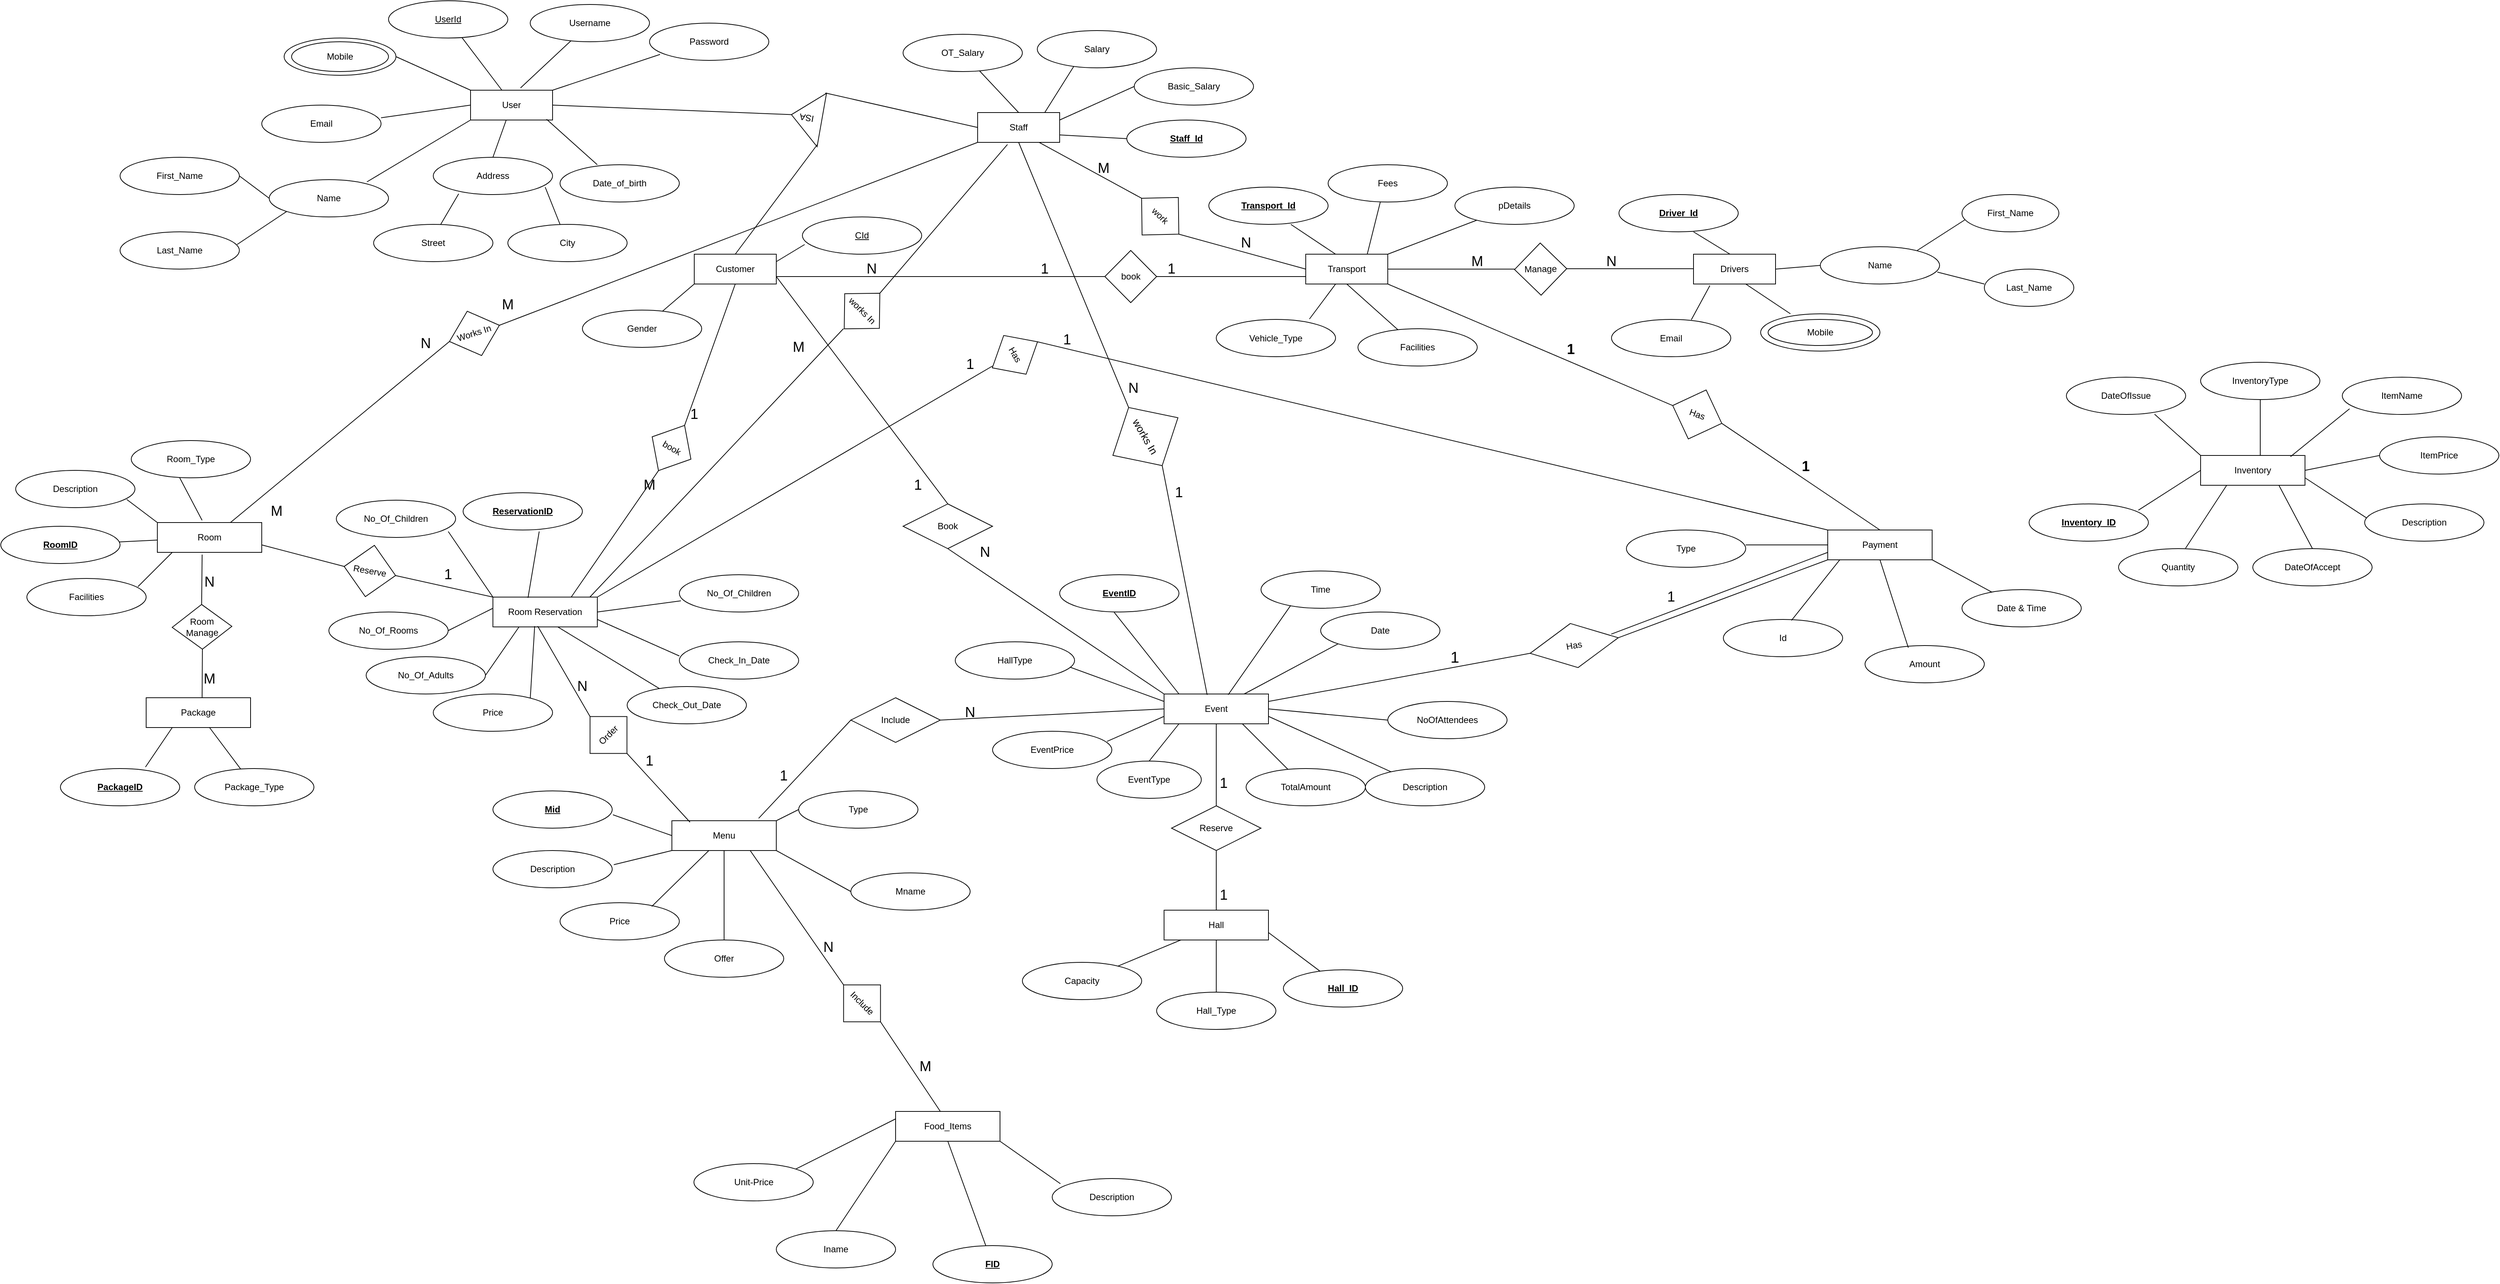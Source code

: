 <mxfile version="14.7.3" type="github">
  <diagram id="YPV3U6656D_M8a14Zf06" name="Page-1">
    <mxGraphModel dx="3207" dy="425" grid="1" gridSize="10" guides="1" tooltips="1" connect="1" arrows="1" fold="1" page="1" pageScale="1" pageWidth="2339" pageHeight="3300" math="0" shadow="0">
      <root>
        <mxCell id="0" />
        <mxCell id="1" parent="0" />
        <mxCell id="ywrFgfz7s8btJCYknNwE-1" value="User" style="rounded=0;whiteSpace=wrap;html=1;" parent="1" vertex="1">
          <mxGeometry x="160" y="140" width="110" height="40" as="geometry" />
        </mxCell>
        <mxCell id="ywrFgfz7s8btJCYknNwE-2" value="Username" style="ellipse;whiteSpace=wrap;html=1;" parent="1" vertex="1">
          <mxGeometry x="240" y="25" width="160" height="50" as="geometry" />
        </mxCell>
        <mxCell id="ywrFgfz7s8btJCYknNwE-3" value="Password" style="ellipse;whiteSpace=wrap;html=1;" parent="1" vertex="1">
          <mxGeometry x="400" y="50" width="160" height="50" as="geometry" />
        </mxCell>
        <mxCell id="ywrFgfz7s8btJCYknNwE-4" value="Date_of_birth" style="ellipse;whiteSpace=wrap;html=1;" parent="1" vertex="1">
          <mxGeometry x="280" y="240" width="160" height="50" as="geometry" />
        </mxCell>
        <mxCell id="ywrFgfz7s8btJCYknNwE-5" value="Last_Name" style="ellipse;whiteSpace=wrap;html=1;" parent="1" vertex="1">
          <mxGeometry x="-310" y="330" width="160" height="50" as="geometry" />
        </mxCell>
        <mxCell id="ywrFgfz7s8btJCYknNwE-6" value="First_Name" style="ellipse;whiteSpace=wrap;html=1;" parent="1" vertex="1">
          <mxGeometry x="-310" y="230" width="160" height="50" as="geometry" />
        </mxCell>
        <mxCell id="ywrFgfz7s8btJCYknNwE-7" value="Name" style="ellipse;whiteSpace=wrap;html=1;" parent="1" vertex="1">
          <mxGeometry x="-110" y="260" width="160" height="50" as="geometry" />
        </mxCell>
        <mxCell id="ywrFgfz7s8btJCYknNwE-8" value="&lt;u&gt;UserId&lt;/u&gt;" style="ellipse;whiteSpace=wrap;html=1;" parent="1" vertex="1">
          <mxGeometry x="50" y="20" width="160" height="50" as="geometry" />
        </mxCell>
        <mxCell id="ywrFgfz7s8btJCYknNwE-9" value="Username" style="ellipse;whiteSpace=wrap;html=1;" parent="1" vertex="1">
          <mxGeometry x="-90" y="70" width="150" height="50" as="geometry" />
        </mxCell>
        <mxCell id="ywrFgfz7s8btJCYknNwE-11" value="Email" style="ellipse;whiteSpace=wrap;html=1;" parent="1" vertex="1">
          <mxGeometry x="-120" y="160" width="160" height="50" as="geometry" />
        </mxCell>
        <mxCell id="ywrFgfz7s8btJCYknNwE-12" value="City" style="ellipse;whiteSpace=wrap;html=1;" parent="1" vertex="1">
          <mxGeometry x="210" y="320" width="160" height="50" as="geometry" />
        </mxCell>
        <mxCell id="ywrFgfz7s8btJCYknNwE-13" value="Street" style="ellipse;whiteSpace=wrap;html=1;" parent="1" vertex="1">
          <mxGeometry x="30" y="320" width="160" height="50" as="geometry" />
        </mxCell>
        <mxCell id="ywrFgfz7s8btJCYknNwE-14" value="Address" style="ellipse;whiteSpace=wrap;html=1;" parent="1" vertex="1">
          <mxGeometry x="110" y="230" width="160" height="50" as="geometry" />
        </mxCell>
        <mxCell id="ywrFgfz7s8btJCYknNwE-10" value="Mobile" style="ellipse;whiteSpace=wrap;html=1;" parent="1" vertex="1">
          <mxGeometry x="-80" y="75" width="130" height="40" as="geometry" />
        </mxCell>
        <mxCell id="ywrFgfz7s8btJCYknNwE-15" value="" style="endArrow=none;html=1;exitX=0.609;exitY=-0.075;exitDx=0;exitDy=0;exitPerimeter=0;" parent="1" source="ywrFgfz7s8btJCYknNwE-1" target="ywrFgfz7s8btJCYknNwE-2" edge="1">
          <mxGeometry width="50" height="50" relative="1" as="geometry">
            <mxPoint x="220" y="210" as="sourcePoint" />
            <mxPoint x="270" y="160" as="targetPoint" />
          </mxGeometry>
        </mxCell>
        <mxCell id="ywrFgfz7s8btJCYknNwE-16" value="" style="endArrow=none;html=1;exitX=1;exitY=0;exitDx=0;exitDy=0;entryX=0.088;entryY=0.84;entryDx=0;entryDy=0;entryPerimeter=0;" parent="1" source="ywrFgfz7s8btJCYknNwE-1" target="ywrFgfz7s8btJCYknNwE-3" edge="1">
          <mxGeometry width="50" height="50" relative="1" as="geometry">
            <mxPoint x="236.99" y="147" as="sourcePoint" />
            <mxPoint x="304.653" y="83.712" as="targetPoint" />
          </mxGeometry>
        </mxCell>
        <mxCell id="ywrFgfz7s8btJCYknNwE-17" value="" style="endArrow=none;html=1;exitX=0.382;exitY=0;exitDx=0;exitDy=0;exitPerimeter=0;" parent="1" source="ywrFgfz7s8btJCYknNwE-1" target="ywrFgfz7s8btJCYknNwE-8" edge="1">
          <mxGeometry width="50" height="50" relative="1" as="geometry">
            <mxPoint x="246.99" y="157" as="sourcePoint" />
            <mxPoint x="314.653" y="93.712" as="targetPoint" />
          </mxGeometry>
        </mxCell>
        <mxCell id="ywrFgfz7s8btJCYknNwE-18" value="" style="endArrow=none;html=1;exitX=0;exitY=0;exitDx=0;exitDy=0;entryX=1;entryY=0.5;entryDx=0;entryDy=0;" parent="1" source="ywrFgfz7s8btJCYknNwE-1" target="ywrFgfz7s8btJCYknNwE-9" edge="1">
          <mxGeometry width="50" height="50" relative="1" as="geometry">
            <mxPoint x="256.99" y="167" as="sourcePoint" />
            <mxPoint x="324.653" y="103.712" as="targetPoint" />
          </mxGeometry>
        </mxCell>
        <mxCell id="ywrFgfz7s8btJCYknNwE-19" value="" style="endArrow=none;html=1;exitX=0;exitY=0.5;exitDx=0;exitDy=0;entryX=1;entryY=0.34;entryDx=0;entryDy=0;entryPerimeter=0;" parent="1" source="ywrFgfz7s8btJCYknNwE-1" target="ywrFgfz7s8btJCYknNwE-11" edge="1">
          <mxGeometry width="50" height="50" relative="1" as="geometry">
            <mxPoint x="266.99" y="177" as="sourcePoint" />
            <mxPoint x="334.653" y="113.712" as="targetPoint" />
          </mxGeometry>
        </mxCell>
        <mxCell id="ywrFgfz7s8btJCYknNwE-20" value="" style="endArrow=none;html=1;exitX=0.819;exitY=0.06;exitDx=0;exitDy=0;exitPerimeter=0;entryX=0;entryY=1;entryDx=0;entryDy=0;" parent="1" source="ywrFgfz7s8btJCYknNwE-7" target="ywrFgfz7s8btJCYknNwE-1" edge="1">
          <mxGeometry width="50" height="50" relative="1" as="geometry">
            <mxPoint x="30" y="260" as="sourcePoint" />
            <mxPoint x="344.653" y="123.712" as="targetPoint" />
          </mxGeometry>
        </mxCell>
        <mxCell id="ywrFgfz7s8btJCYknNwE-21" value="" style="endArrow=none;html=1;" parent="1" target="ywrFgfz7s8btJCYknNwE-1" edge="1">
          <mxGeometry width="50" height="50" relative="1" as="geometry">
            <mxPoint x="190" y="230" as="sourcePoint" />
            <mxPoint x="354.653" y="133.712" as="targetPoint" />
          </mxGeometry>
        </mxCell>
        <mxCell id="ywrFgfz7s8btJCYknNwE-22" value="" style="endArrow=none;html=1;entryX=0.927;entryY=0.975;entryDx=0;entryDy=0;entryPerimeter=0;" parent="1" target="ywrFgfz7s8btJCYknNwE-1" edge="1">
          <mxGeometry width="50" height="50" relative="1" as="geometry">
            <mxPoint x="330" y="240" as="sourcePoint" />
            <mxPoint x="364.653" y="143.712" as="targetPoint" />
          </mxGeometry>
        </mxCell>
        <mxCell id="ywrFgfz7s8btJCYknNwE-23" value="" style="endArrow=none;html=1;entryX=0.213;entryY=0.98;entryDx=0;entryDy=0;entryPerimeter=0;" parent="1" target="ywrFgfz7s8btJCYknNwE-14" edge="1">
          <mxGeometry width="50" height="50" relative="1" as="geometry">
            <mxPoint x="120" y="320" as="sourcePoint" />
            <mxPoint x="374.653" y="153.712" as="targetPoint" />
          </mxGeometry>
        </mxCell>
        <mxCell id="ywrFgfz7s8btJCYknNwE-24" value="" style="endArrow=none;html=1;exitX=0.938;exitY=0.8;exitDx=0;exitDy=0;exitPerimeter=0;" parent="1" source="ywrFgfz7s8btJCYknNwE-14" edge="1">
          <mxGeometry width="50" height="50" relative="1" as="geometry">
            <mxPoint x="316.99" y="227" as="sourcePoint" />
            <mxPoint x="280" y="320" as="targetPoint" />
          </mxGeometry>
        </mxCell>
        <mxCell id="ywrFgfz7s8btJCYknNwE-25" value="" style="endArrow=none;html=1;exitX=1;exitY=0.5;exitDx=0;exitDy=0;entryX=0;entryY=0.5;entryDx=0;entryDy=0;" parent="1" source="ywrFgfz7s8btJCYknNwE-6" target="ywrFgfz7s8btJCYknNwE-7" edge="1">
          <mxGeometry width="50" height="50" relative="1" as="geometry">
            <mxPoint x="326.99" y="237" as="sourcePoint" />
            <mxPoint x="394.653" y="173.712" as="targetPoint" />
          </mxGeometry>
        </mxCell>
        <mxCell id="ywrFgfz7s8btJCYknNwE-26" value="" style="endArrow=none;html=1;exitX=0.981;exitY=0.34;exitDx=0;exitDy=0;exitPerimeter=0;entryX=0;entryY=1;entryDx=0;entryDy=0;" parent="1" source="ywrFgfz7s8btJCYknNwE-5" target="ywrFgfz7s8btJCYknNwE-7" edge="1">
          <mxGeometry width="50" height="50" relative="1" as="geometry">
            <mxPoint x="336.99" y="247" as="sourcePoint" />
            <mxPoint x="404.653" y="183.712" as="targetPoint" />
          </mxGeometry>
        </mxCell>
        <mxCell id="ywrFgfz7s8btJCYknNwE-27" value="ISA" style="triangle;whiteSpace=wrap;html=1;rotation=-170;" parent="1" vertex="1">
          <mxGeometry x="590" y="140" width="41.35" height="72.8" as="geometry" />
        </mxCell>
        <mxCell id="ywrFgfz7s8btJCYknNwE-28" value="" style="endArrow=none;html=1;entryX=1;entryY=0.5;entryDx=0;entryDy=0;exitX=1;exitY=0.5;exitDx=0;exitDy=0;" parent="1" source="ywrFgfz7s8btJCYknNwE-27" target="ywrFgfz7s8btJCYknNwE-1" edge="1">
          <mxGeometry width="50" height="50" relative="1" as="geometry">
            <mxPoint x="220" y="270" as="sourcePoint" />
            <mxPoint x="270" y="220" as="targetPoint" />
          </mxGeometry>
        </mxCell>
        <mxCell id="ywrFgfz7s8btJCYknNwE-30" value="Customer" style="rounded=0;whiteSpace=wrap;html=1;" parent="1" vertex="1">
          <mxGeometry x="460" y="360" width="110" height="40" as="geometry" />
        </mxCell>
        <mxCell id="ywrFgfz7s8btJCYknNwE-31" value="Gender" style="ellipse;whiteSpace=wrap;html=1;" parent="1" vertex="1">
          <mxGeometry x="310" y="435" width="160" height="50" as="geometry" />
        </mxCell>
        <mxCell id="ywrFgfz7s8btJCYknNwE-33" value="&lt;u&gt;CId&lt;/u&gt;" style="ellipse;whiteSpace=wrap;html=1;" parent="1" vertex="1">
          <mxGeometry x="605" y="310" width="160" height="50" as="geometry" />
        </mxCell>
        <mxCell id="ywrFgfz7s8btJCYknNwE-34" value="" style="endArrow=none;html=1;entryX=1;entryY=0.25;entryDx=0;entryDy=0;exitX=0.019;exitY=0.74;exitDx=0;exitDy=0;exitPerimeter=0;" parent="1" source="ywrFgfz7s8btJCYknNwE-33" target="ywrFgfz7s8btJCYknNwE-30" edge="1">
          <mxGeometry width="50" height="50" relative="1" as="geometry">
            <mxPoint x="220" y="450" as="sourcePoint" />
            <mxPoint x="270" y="400" as="targetPoint" />
          </mxGeometry>
        </mxCell>
        <mxCell id="ywrFgfz7s8btJCYknNwE-36" value="" style="endArrow=none;html=1;entryX=0;entryY=1;entryDx=0;entryDy=0;" parent="1" source="ywrFgfz7s8btJCYknNwE-31" target="ywrFgfz7s8btJCYknNwE-30" edge="1">
          <mxGeometry width="50" height="50" relative="1" as="geometry">
            <mxPoint x="220" y="450" as="sourcePoint" />
            <mxPoint x="270" y="400" as="targetPoint" />
          </mxGeometry>
        </mxCell>
        <mxCell id="ywrFgfz7s8btJCYknNwE-37" value="Room Reservation" style="rounded=0;whiteSpace=wrap;html=1;" parent="1" vertex="1">
          <mxGeometry x="190" y="820" width="140" height="40" as="geometry" />
        </mxCell>
        <mxCell id="ywrFgfz7s8btJCYknNwE-38" value="book" style="rhombus;whiteSpace=wrap;html=1;direction=south;rotation=30;" parent="1" vertex="1">
          <mxGeometry x="399.54" y="585" width="60" height="70" as="geometry" />
        </mxCell>
        <mxCell id="ywrFgfz7s8btJCYknNwE-39" value="" style="endArrow=none;html=1;entryX=1;entryY=0.5;entryDx=0;entryDy=0;exitX=0.75;exitY=0;exitDx=0;exitDy=0;" parent="1" source="ywrFgfz7s8btJCYknNwE-37" target="ywrFgfz7s8btJCYknNwE-38" edge="1">
          <mxGeometry width="50" height="50" relative="1" as="geometry">
            <mxPoint x="220" y="660" as="sourcePoint" />
            <mxPoint x="270" y="610" as="targetPoint" />
          </mxGeometry>
        </mxCell>
        <mxCell id="ywrFgfz7s8btJCYknNwE-40" value="" style="endArrow=none;html=1;exitX=0;exitY=0.5;exitDx=0;exitDy=0;entryX=0.5;entryY=1;entryDx=0;entryDy=0;" parent="1" source="ywrFgfz7s8btJCYknNwE-38" edge="1" target="ywrFgfz7s8btJCYknNwE-30">
          <mxGeometry width="50" height="50" relative="1" as="geometry">
            <mxPoint x="220" y="660" as="sourcePoint" />
            <mxPoint x="605" y="470" as="targetPoint" />
          </mxGeometry>
        </mxCell>
        <mxCell id="ywrFgfz7s8btJCYknNwE-41" value="&lt;b&gt;&lt;u&gt;ReservationID&lt;/u&gt;&lt;/b&gt;" style="ellipse;whiteSpace=wrap;html=1;" parent="1" vertex="1">
          <mxGeometry x="150" y="680" width="160" height="50" as="geometry" />
        </mxCell>
        <mxCell id="ywrFgfz7s8btJCYknNwE-42" value="No_Of_Children" style="ellipse;whiteSpace=wrap;html=1;" parent="1" vertex="1">
          <mxGeometry x="-20" y="690" width="160" height="50" as="geometry" />
        </mxCell>
        <mxCell id="ywrFgfz7s8btJCYknNwE-43" value="No_Of_Rooms" style="ellipse;whiteSpace=wrap;html=1;" parent="1" vertex="1">
          <mxGeometry x="-30" y="840" width="160" height="50" as="geometry" />
        </mxCell>
        <mxCell id="ywrFgfz7s8btJCYknNwE-44" value="Price" style="ellipse;whiteSpace=wrap;html=1;" parent="1" vertex="1">
          <mxGeometry x="110" y="950" width="160" height="50" as="geometry" />
        </mxCell>
        <mxCell id="ywrFgfz7s8btJCYknNwE-45" value="Check_Out_Date" style="ellipse;whiteSpace=wrap;html=1;" parent="1" vertex="1">
          <mxGeometry x="370" y="940" width="160" height="50" as="geometry" />
        </mxCell>
        <mxCell id="ywrFgfz7s8btJCYknNwE-46" value="Check_In_Date" style="ellipse;whiteSpace=wrap;html=1;" parent="1" vertex="1">
          <mxGeometry x="440" y="880" width="160" height="50" as="geometry" />
        </mxCell>
        <mxCell id="ywrFgfz7s8btJCYknNwE-47" value="No_Of_Children" style="ellipse;whiteSpace=wrap;html=1;" parent="1" vertex="1">
          <mxGeometry x="440" y="790" width="160" height="50" as="geometry" />
        </mxCell>
        <mxCell id="ywrFgfz7s8btJCYknNwE-48" value="No_Of_Adults" style="ellipse;whiteSpace=wrap;html=1;" parent="1" vertex="1">
          <mxGeometry x="20" y="900" width="160" height="50" as="geometry" />
        </mxCell>
        <mxCell id="ywrFgfz7s8btJCYknNwE-49" value="" style="endArrow=none;html=1;exitX=0.638;exitY=1.04;exitDx=0;exitDy=0;exitPerimeter=0;entryX=0.336;entryY=0.025;entryDx=0;entryDy=0;entryPerimeter=0;" parent="1" source="ywrFgfz7s8btJCYknNwE-41" target="ywrFgfz7s8btJCYknNwE-37" edge="1">
          <mxGeometry width="50" height="50" relative="1" as="geometry">
            <mxPoint x="220" y="900" as="sourcePoint" />
            <mxPoint x="270" y="850" as="targetPoint" />
          </mxGeometry>
        </mxCell>
        <mxCell id="ywrFgfz7s8btJCYknNwE-50" value="" style="endArrow=none;html=1;entryX=0;entryY=0;entryDx=0;entryDy=0;exitX=0.938;exitY=0.84;exitDx=0;exitDy=0;exitPerimeter=0;" parent="1" source="ywrFgfz7s8btJCYknNwE-42" target="ywrFgfz7s8btJCYknNwE-37" edge="1">
          <mxGeometry width="50" height="50" relative="1" as="geometry">
            <mxPoint x="130" y="720" as="sourcePoint" />
            <mxPoint x="247.04" y="831" as="targetPoint" />
          </mxGeometry>
        </mxCell>
        <mxCell id="ywrFgfz7s8btJCYknNwE-51" value="" style="endArrow=none;html=1;exitX=1;exitY=0.5;exitDx=0;exitDy=0;" parent="1" source="ywrFgfz7s8btJCYknNwE-43" edge="1">
          <mxGeometry width="50" height="50" relative="1" as="geometry">
            <mxPoint x="212.08" y="772" as="sourcePoint" />
            <mxPoint x="190" y="835" as="targetPoint" />
          </mxGeometry>
        </mxCell>
        <mxCell id="ywrFgfz7s8btJCYknNwE-52" value="" style="endArrow=none;html=1;exitX=1;exitY=0.5;exitDx=0;exitDy=0;entryX=0.25;entryY=1;entryDx=0;entryDy=0;" parent="1" source="ywrFgfz7s8btJCYknNwE-48" target="ywrFgfz7s8btJCYknNwE-37" edge="1">
          <mxGeometry width="50" height="50" relative="1" as="geometry">
            <mxPoint x="222.08" y="782" as="sourcePoint" />
            <mxPoint x="267.04" y="851" as="targetPoint" />
          </mxGeometry>
        </mxCell>
        <mxCell id="ywrFgfz7s8btJCYknNwE-53" value="" style="endArrow=none;html=1;exitX=0.4;exitY=0.975;exitDx=0;exitDy=0;exitPerimeter=0;entryX=0.813;entryY=0.12;entryDx=0;entryDy=0;entryPerimeter=0;" parent="1" source="ywrFgfz7s8btJCYknNwE-37" target="ywrFgfz7s8btJCYknNwE-44" edge="1">
          <mxGeometry width="50" height="50" relative="1" as="geometry">
            <mxPoint x="232.08" y="792" as="sourcePoint" />
            <mxPoint x="277.04" y="861" as="targetPoint" />
          </mxGeometry>
        </mxCell>
        <mxCell id="ywrFgfz7s8btJCYknNwE-54" value="" style="endArrow=none;html=1;exitX=0.621;exitY=1;exitDx=0;exitDy=0;exitPerimeter=0;" parent="1" source="ywrFgfz7s8btJCYknNwE-37" target="ywrFgfz7s8btJCYknNwE-45" edge="1">
          <mxGeometry width="50" height="50" relative="1" as="geometry">
            <mxPoint x="242.08" y="802" as="sourcePoint" />
            <mxPoint x="287.04" y="871" as="targetPoint" />
          </mxGeometry>
        </mxCell>
        <mxCell id="ywrFgfz7s8btJCYknNwE-55" value="" style="endArrow=none;html=1;exitX=1;exitY=0.75;exitDx=0;exitDy=0;entryX=0;entryY=0.38;entryDx=0;entryDy=0;entryPerimeter=0;" parent="1" source="ywrFgfz7s8btJCYknNwE-37" target="ywrFgfz7s8btJCYknNwE-46" edge="1">
          <mxGeometry width="50" height="50" relative="1" as="geometry">
            <mxPoint x="252.08" y="812" as="sourcePoint" />
            <mxPoint x="297.04" y="881" as="targetPoint" />
          </mxGeometry>
        </mxCell>
        <mxCell id="ywrFgfz7s8btJCYknNwE-56" value="" style="endArrow=none;html=1;exitX=1;exitY=0.5;exitDx=0;exitDy=0;entryX=0.013;entryY=0.7;entryDx=0;entryDy=0;entryPerimeter=0;" parent="1" source="ywrFgfz7s8btJCYknNwE-37" target="ywrFgfz7s8btJCYknNwE-47" edge="1">
          <mxGeometry width="50" height="50" relative="1" as="geometry">
            <mxPoint x="262.08" y="822" as="sourcePoint" />
            <mxPoint x="307.04" y="891" as="targetPoint" />
          </mxGeometry>
        </mxCell>
        <mxCell id="ywrFgfz7s8btJCYknNwE-57" value="Menu" style="rounded=0;whiteSpace=wrap;html=1;" parent="1" vertex="1">
          <mxGeometry x="430" y="1120" width="140" height="40" as="geometry" />
        </mxCell>
        <mxCell id="ywrFgfz7s8btJCYknNwE-58" value="Mname" style="ellipse;whiteSpace=wrap;html=1;" parent="1" vertex="1">
          <mxGeometry x="670" y="1190" width="160" height="50" as="geometry" />
        </mxCell>
        <mxCell id="ywrFgfz7s8btJCYknNwE-59" value="Price" style="ellipse;whiteSpace=wrap;html=1;" parent="1" vertex="1">
          <mxGeometry x="280" y="1230" width="160" height="50" as="geometry" />
        </mxCell>
        <mxCell id="ywrFgfz7s8btJCYknNwE-60" value="Description" style="ellipse;whiteSpace=wrap;html=1;" parent="1" vertex="1">
          <mxGeometry x="190" y="1160" width="160" height="50" as="geometry" />
        </mxCell>
        <mxCell id="ywrFgfz7s8btJCYknNwE-61" value="&lt;b&gt;&lt;u&gt;Mid&lt;/u&gt;&lt;/b&gt;" style="ellipse;whiteSpace=wrap;html=1;" parent="1" vertex="1">
          <mxGeometry x="190" y="1080" width="160" height="50" as="geometry" />
        </mxCell>
        <mxCell id="ywrFgfz7s8btJCYknNwE-62" value="Type" style="ellipse;whiteSpace=wrap;html=1;" parent="1" vertex="1">
          <mxGeometry x="600" y="1080" width="160" height="50" as="geometry" />
        </mxCell>
        <mxCell id="ywrFgfz7s8btJCYknNwE-63" value="Offer" style="ellipse;whiteSpace=wrap;html=1;" parent="1" vertex="1">
          <mxGeometry x="420" y="1280" width="160" height="50" as="geometry" />
        </mxCell>
        <mxCell id="ywrFgfz7s8btJCYknNwE-64" value="" style="endArrow=none;html=1;entryX=0;entryY=0.5;entryDx=0;entryDy=0;exitX=1.006;exitY=0.64;exitDx=0;exitDy=0;exitPerimeter=0;" parent="1" source="ywrFgfz7s8btJCYknNwE-61" target="ywrFgfz7s8btJCYknNwE-57" edge="1">
          <mxGeometry width="50" height="50" relative="1" as="geometry">
            <mxPoint x="220" y="1200" as="sourcePoint" />
            <mxPoint x="270" y="1150" as="targetPoint" />
          </mxGeometry>
        </mxCell>
        <mxCell id="ywrFgfz7s8btJCYknNwE-65" value="" style="endArrow=none;html=1;entryX=0;entryY=1;entryDx=0;entryDy=0;exitX=1.013;exitY=0.38;exitDx=0;exitDy=0;exitPerimeter=0;" parent="1" source="ywrFgfz7s8btJCYknNwE-60" target="ywrFgfz7s8btJCYknNwE-57" edge="1">
          <mxGeometry width="50" height="50" relative="1" as="geometry">
            <mxPoint x="220" y="1200" as="sourcePoint" />
            <mxPoint x="270" y="1150" as="targetPoint" />
          </mxGeometry>
        </mxCell>
        <mxCell id="ywrFgfz7s8btJCYknNwE-67" value="" style="endArrow=none;html=1;exitX=0.769;exitY=0.1;exitDx=0;exitDy=0;exitPerimeter=0;" parent="1" source="ywrFgfz7s8btJCYknNwE-59" target="ywrFgfz7s8btJCYknNwE-57" edge="1">
          <mxGeometry width="50" height="50" relative="1" as="geometry">
            <mxPoint x="220" y="1200" as="sourcePoint" />
            <mxPoint x="270" y="1150" as="targetPoint" />
          </mxGeometry>
        </mxCell>
        <mxCell id="ywrFgfz7s8btJCYknNwE-70" value="" style="endArrow=none;html=1;entryX=0.5;entryY=1;entryDx=0;entryDy=0;exitX=0.5;exitY=0;exitDx=0;exitDy=0;" parent="1" source="ywrFgfz7s8btJCYknNwE-63" target="ywrFgfz7s8btJCYknNwE-57" edge="1">
          <mxGeometry width="50" height="50" relative="1" as="geometry">
            <mxPoint x="490" y="1280" as="sourcePoint" />
            <mxPoint x="270" y="1150" as="targetPoint" />
          </mxGeometry>
        </mxCell>
        <mxCell id="ywrFgfz7s8btJCYknNwE-71" value="" style="endArrow=none;html=1;entryX=1;entryY=0;entryDx=0;entryDy=0;exitX=0;exitY=0.5;exitDx=0;exitDy=0;" parent="1" source="ywrFgfz7s8btJCYknNwE-62" target="ywrFgfz7s8btJCYknNwE-57" edge="1">
          <mxGeometry width="50" height="50" relative="1" as="geometry">
            <mxPoint x="220" y="1200" as="sourcePoint" />
            <mxPoint x="270" y="1150" as="targetPoint" />
          </mxGeometry>
        </mxCell>
        <mxCell id="ywrFgfz7s8btJCYknNwE-72" value="" style="endArrow=none;html=1;entryX=0;entryY=0.5;entryDx=0;entryDy=0;exitX=1;exitY=1;exitDx=0;exitDy=0;" parent="1" source="ywrFgfz7s8btJCYknNwE-57" target="ywrFgfz7s8btJCYknNwE-58" edge="1">
          <mxGeometry width="50" height="50" relative="1" as="geometry">
            <mxPoint x="220" y="1200" as="sourcePoint" />
            <mxPoint x="270" y="1150" as="targetPoint" />
          </mxGeometry>
        </mxCell>
        <mxCell id="ywrFgfz7s8btJCYknNwE-73" value="Order" style="rhombus;whiteSpace=wrap;html=1;rotation=-45;" parent="1" vertex="1">
          <mxGeometry x="310" y="970" width="70" height="70" as="geometry" />
        </mxCell>
        <mxCell id="ywrFgfz7s8btJCYknNwE-74" value="" style="endArrow=none;html=1;exitX=0.429;exitY=0.975;exitDx=0;exitDy=0;entryX=0.5;entryY=0;entryDx=0;entryDy=0;exitPerimeter=0;" parent="1" source="ywrFgfz7s8btJCYknNwE-37" target="ywrFgfz7s8btJCYknNwE-73" edge="1">
          <mxGeometry width="50" height="50" relative="1" as="geometry">
            <mxPoint x="220" y="1110" as="sourcePoint" />
            <mxPoint x="270" y="1060" as="targetPoint" />
          </mxGeometry>
        </mxCell>
        <mxCell id="ywrFgfz7s8btJCYknNwE-75" value="" style="endArrow=none;html=1;entryX=0.5;entryY=1;entryDx=0;entryDy=0;exitX=0.174;exitY=0.05;exitDx=0;exitDy=0;exitPerimeter=0;" parent="1" source="ywrFgfz7s8btJCYknNwE-57" target="ywrFgfz7s8btJCYknNwE-73" edge="1">
          <mxGeometry width="50" height="50" relative="1" as="geometry">
            <mxPoint x="440" y="1110" as="sourcePoint" />
            <mxPoint x="270" y="1060" as="targetPoint" />
          </mxGeometry>
        </mxCell>
        <mxCell id="fcwTPR43N3nKxxFcQhkV-3" value="Event" style="rounded=0;whiteSpace=wrap;html=1;" parent="1" vertex="1">
          <mxGeometry x="1090" y="950" width="140" height="40" as="geometry" />
        </mxCell>
        <mxCell id="5CmYQyaG9mHsX2ngIsFJ-1" value="Room" style="rounded=0;whiteSpace=wrap;html=1;" parent="1" vertex="1">
          <mxGeometry x="-260" y="720" width="140" height="40" as="geometry" />
        </mxCell>
        <mxCell id="fcwTPR43N3nKxxFcQhkV-4" value="NoOfAttendees" style="ellipse;whiteSpace=wrap;html=1;" parent="1" vertex="1">
          <mxGeometry x="1390" y="960" width="160" height="50" as="geometry" />
        </mxCell>
        <mxCell id="5CmYQyaG9mHsX2ngIsFJ-2" value="Description" style="ellipse;whiteSpace=wrap;html=1;" parent="1" vertex="1">
          <mxGeometry x="-450" y="650" width="160" height="50" as="geometry" />
        </mxCell>
        <mxCell id="fcwTPR43N3nKxxFcQhkV-5" value="Description" style="ellipse;whiteSpace=wrap;html=1;" parent="1" vertex="1">
          <mxGeometry x="1360" y="1050" width="160" height="50" as="geometry" />
        </mxCell>
        <mxCell id="5CmYQyaG9mHsX2ngIsFJ-3" value="" style="endArrow=none;html=1;exitX=0;exitY=0;exitDx=0;exitDy=0;entryX=0.931;entryY=0.78;entryDx=0;entryDy=0;entryPerimeter=0;" parent="1" source="5CmYQyaG9mHsX2ngIsFJ-1" target="5CmYQyaG9mHsX2ngIsFJ-2" edge="1">
          <mxGeometry width="50" height="50" relative="1" as="geometry">
            <mxPoint x="-230" y="1030" as="sourcePoint" />
            <mxPoint x="-165" y="985" as="targetPoint" />
          </mxGeometry>
        </mxCell>
        <mxCell id="fcwTPR43N3nKxxFcQhkV-6" value="TotalAmount" style="ellipse;whiteSpace=wrap;html=1;" parent="1" vertex="1">
          <mxGeometry x="1200" y="1050" width="160" height="50" as="geometry" />
        </mxCell>
        <mxCell id="5CmYQyaG9mHsX2ngIsFJ-4" value="&lt;u&gt;&lt;b&gt;RoomID&lt;/b&gt;&lt;/u&gt;" style="ellipse;whiteSpace=wrap;html=1;" parent="1" vertex="1">
          <mxGeometry x="-470" y="725" width="160" height="50" as="geometry" />
        </mxCell>
        <mxCell id="fcwTPR43N3nKxxFcQhkV-7" value="EventType" style="ellipse;whiteSpace=wrap;html=1;" parent="1" vertex="1">
          <mxGeometry x="1000" y="1040" width="140" height="50" as="geometry" />
        </mxCell>
        <mxCell id="5CmYQyaG9mHsX2ngIsFJ-5" value="Room_Type" style="ellipse;whiteSpace=wrap;html=1;" parent="1" vertex="1">
          <mxGeometry x="-295" y="610" width="160" height="50" as="geometry" />
        </mxCell>
        <mxCell id="fcwTPR43N3nKxxFcQhkV-8" value="HallType" style="ellipse;whiteSpace=wrap;html=1;" parent="1" vertex="1">
          <mxGeometry x="810" y="880" width="160" height="50" as="geometry" />
        </mxCell>
        <mxCell id="5CmYQyaG9mHsX2ngIsFJ-6" value="" style="endArrow=none;html=1;" parent="1" edge="1">
          <mxGeometry width="50" height="50" relative="1" as="geometry">
            <mxPoint x="-200" y="717" as="sourcePoint" />
            <mxPoint x="-230" y="660" as="targetPoint" />
          </mxGeometry>
        </mxCell>
        <mxCell id="fcwTPR43N3nKxxFcQhkV-9" value="&lt;u&gt;&lt;b&gt;EventID&lt;/b&gt;&lt;/u&gt;" style="ellipse;whiteSpace=wrap;html=1;" parent="1" vertex="1">
          <mxGeometry x="950" y="790" width="160" height="50" as="geometry" />
        </mxCell>
        <mxCell id="5CmYQyaG9mHsX2ngIsFJ-7" value="" style="endArrow=none;html=1;" parent="1" source="5CmYQyaG9mHsX2ngIsFJ-1" target="5CmYQyaG9mHsX2ngIsFJ-4" edge="1">
          <mxGeometry width="50" height="50" relative="1" as="geometry">
            <mxPoint x="-100" y="1030" as="sourcePoint" />
            <mxPoint x="-150" y="980" as="targetPoint" />
          </mxGeometry>
        </mxCell>
        <mxCell id="fcwTPR43N3nKxxFcQhkV-10" value="Time" style="ellipse;whiteSpace=wrap;html=1;" parent="1" vertex="1">
          <mxGeometry x="1220" y="785" width="160" height="50" as="geometry" />
        </mxCell>
        <mxCell id="5CmYQyaG9mHsX2ngIsFJ-9" value="" style="endArrow=none;html=1;entryX=1;entryY=0.5;entryDx=0;entryDy=0;exitX=0.429;exitY=1.075;exitDx=0;exitDy=0;exitPerimeter=0;" parent="1" source="5CmYQyaG9mHsX2ngIsFJ-1" target="5CmYQyaG9mHsX2ngIsFJ-10" edge="1">
          <mxGeometry width="50" height="50" relative="1" as="geometry">
            <mxPoint x="-205.0" y="760" as="sourcePoint" />
            <mxPoint x="-205" y="800" as="targetPoint" />
          </mxGeometry>
        </mxCell>
        <mxCell id="fcwTPR43N3nKxxFcQhkV-11" value="" style="endArrow=none;html=1;rounded=0;entryX=0;entryY=0.5;entryDx=0;entryDy=0;exitX=1;exitY=0.5;exitDx=0;exitDy=0;" parent="1" source="fcwTPR43N3nKxxFcQhkV-3" target="fcwTPR43N3nKxxFcQhkV-4" edge="1">
          <mxGeometry relative="1" as="geometry">
            <mxPoint x="900" y="960" as="sourcePoint" />
            <mxPoint x="1060" y="960" as="targetPoint" />
          </mxGeometry>
        </mxCell>
        <mxCell id="5CmYQyaG9mHsX2ngIsFJ-10" value="Room Manage" style="rhombus;whiteSpace=wrap;html=1;rotation=359;direction=north;strokeWidth=1;" parent="1" vertex="1">
          <mxGeometry x="-240.09" y="829.91" width="80" height="60" as="geometry" />
        </mxCell>
        <mxCell id="fcwTPR43N3nKxxFcQhkV-12" value="Date" style="ellipse;whiteSpace=wrap;html=1;" parent="1" vertex="1">
          <mxGeometry x="1300" y="840" width="160" height="50" as="geometry" />
        </mxCell>
        <mxCell id="5CmYQyaG9mHsX2ngIsFJ-12" value="" style="endArrow=none;html=1;exitX=0;exitY=0.5;exitDx=0;exitDy=0;" parent="1" source="5CmYQyaG9mHsX2ngIsFJ-10" edge="1">
          <mxGeometry width="50" height="50" relative="1" as="geometry">
            <mxPoint x="-205.5" y="940" as="sourcePoint" />
            <mxPoint x="-200" y="960" as="targetPoint" />
            <Array as="points" />
          </mxGeometry>
        </mxCell>
        <mxCell id="fcwTPR43N3nKxxFcQhkV-13" value="" style="endArrow=none;html=1;rounded=0;entryX=0;entryY=1;entryDx=0;entryDy=0;" parent="1" source="fcwTPR43N3nKxxFcQhkV-3" target="fcwTPR43N3nKxxFcQhkV-12" edge="1">
          <mxGeometry relative="1" as="geometry">
            <mxPoint x="1214" y="950" as="sourcePoint" />
            <mxPoint x="1060" y="960" as="targetPoint" />
          </mxGeometry>
        </mxCell>
        <mxCell id="5CmYQyaG9mHsX2ngIsFJ-14" value="Package" style="rounded=0;whiteSpace=wrap;html=1;" parent="1" vertex="1">
          <mxGeometry x="-275" y="955" width="140" height="40" as="geometry" />
        </mxCell>
        <mxCell id="fcwTPR43N3nKxxFcQhkV-15" value="" style="endArrow=none;html=1;rounded=0;exitX=1;exitY=0.75;exitDx=0;exitDy=0;" parent="1" source="fcwTPR43N3nKxxFcQhkV-3" target="fcwTPR43N3nKxxFcQhkV-5" edge="1">
          <mxGeometry relative="1" as="geometry">
            <mxPoint x="1223.62" y="956.4" as="sourcePoint" />
            <mxPoint x="1300.48" y="891.2" as="targetPoint" />
          </mxGeometry>
        </mxCell>
        <mxCell id="5CmYQyaG9mHsX2ngIsFJ-16" value="&lt;u&gt;&lt;b&gt;PackageID&lt;/b&gt;&lt;/u&gt;" style="ellipse;whiteSpace=wrap;html=1;" parent="1" vertex="1">
          <mxGeometry x="-390" y="1050" width="160" height="50" as="geometry" />
        </mxCell>
        <mxCell id="fcwTPR43N3nKxxFcQhkV-16" value="" style="endArrow=none;html=1;rounded=0;exitX=0.75;exitY=1;exitDx=0;exitDy=0;" parent="1" source="fcwTPR43N3nKxxFcQhkV-3" target="fcwTPR43N3nKxxFcQhkV-6" edge="1">
          <mxGeometry relative="1" as="geometry">
            <mxPoint x="1233.62" y="966.4" as="sourcePoint" />
            <mxPoint x="1310.48" y="901.2" as="targetPoint" />
          </mxGeometry>
        </mxCell>
        <mxCell id="5CmYQyaG9mHsX2ngIsFJ-17" value="Package_Type" style="ellipse;whiteSpace=wrap;html=1;" parent="1" vertex="1">
          <mxGeometry x="-210" y="1050" width="160" height="50" as="geometry" />
        </mxCell>
        <mxCell id="fcwTPR43N3nKxxFcQhkV-17" value="" style="endArrow=none;html=1;rounded=0;exitX=0.5;exitY=1;exitDx=0;exitDy=0;entryX=0.5;entryY=0;entryDx=0;entryDy=0;" parent="1" source="fcwTPR43N3nKxxFcQhkV-3" target="fcwTPR43N3nKxxFcQhkV-21" edge="1">
          <mxGeometry relative="1" as="geometry">
            <mxPoint x="1243.62" y="976.4" as="sourcePoint" />
            <mxPoint x="1160" y="1090" as="targetPoint" />
          </mxGeometry>
        </mxCell>
        <mxCell id="5CmYQyaG9mHsX2ngIsFJ-20" value="" style="endArrow=none;html=1;exitX=0.25;exitY=1;exitDx=0;exitDy=0;entryX=0.713;entryY=-0.04;entryDx=0;entryDy=0;entryPerimeter=0;" parent="1" source="5CmYQyaG9mHsX2ngIsFJ-14" target="5CmYQyaG9mHsX2ngIsFJ-16" edge="1">
          <mxGeometry width="50" height="50" relative="1" as="geometry">
            <mxPoint x="-320.0" y="1070" as="sourcePoint" />
            <mxPoint x="-319.5" y="1140" as="targetPoint" />
          </mxGeometry>
        </mxCell>
        <mxCell id="fcwTPR43N3nKxxFcQhkV-21" value="Reserve" style="shape=rhombus;perimeter=rhombusPerimeter;whiteSpace=wrap;html=1;align=center;" parent="1" vertex="1">
          <mxGeometry x="1100" y="1100" width="120" height="60" as="geometry" />
        </mxCell>
        <mxCell id="5CmYQyaG9mHsX2ngIsFJ-22" value="" style="endArrow=none;html=1;exitX=0.607;exitY=1;exitDx=0;exitDy=0;exitPerimeter=0;" parent="1" source="5CmYQyaG9mHsX2ngIsFJ-14" target="5CmYQyaG9mHsX2ngIsFJ-17" edge="1">
          <mxGeometry width="50" height="50" relative="1" as="geometry">
            <mxPoint x="-217.75" y="1100" as="sourcePoint" />
            <mxPoint x="-262.25" y="1140" as="targetPoint" />
          </mxGeometry>
        </mxCell>
        <mxCell id="fcwTPR43N3nKxxFcQhkV-22" value="" style="endArrow=none;html=1;rounded=0;entryX=0.5;entryY=1;entryDx=0;entryDy=0;" parent="1" target="fcwTPR43N3nKxxFcQhkV-21" edge="1">
          <mxGeometry relative="1" as="geometry">
            <mxPoint x="1160" y="1240" as="sourcePoint" />
            <mxPoint x="1170" y="1100" as="targetPoint" />
          </mxGeometry>
        </mxCell>
        <mxCell id="5CmYQyaG9mHsX2ngIsFJ-25" value="" style="endArrow=none;html=1;exitX=1;exitY=0.75;exitDx=0;exitDy=0;entryX=0.5;entryY=1;entryDx=0;entryDy=0;" parent="1" source="5CmYQyaG9mHsX2ngIsFJ-1" target="5CmYQyaG9mHsX2ngIsFJ-23" edge="1">
          <mxGeometry width="50" height="50" relative="1" as="geometry">
            <mxPoint x="-232.04" y="820" as="sourcePoint" />
            <mxPoint x="-90" y="800" as="targetPoint" />
            <Array as="points" />
          </mxGeometry>
        </mxCell>
        <mxCell id="fcwTPR43N3nKxxFcQhkV-23" value="Hall" style="rounded=0;whiteSpace=wrap;html=1;" parent="1" vertex="1">
          <mxGeometry x="1090" y="1240" width="140" height="40" as="geometry" />
        </mxCell>
        <mxCell id="5CmYQyaG9mHsX2ngIsFJ-27" value="" style="endArrow=none;html=1;exitX=0.5;exitY=0;exitDx=0;exitDy=0;startArrow=none;" parent="1" source="5CmYQyaG9mHsX2ngIsFJ-23" edge="1">
          <mxGeometry width="50" height="50" relative="1" as="geometry">
            <mxPoint x="-20" y="789.5" as="sourcePoint" />
            <mxPoint x="190" y="820" as="targetPoint" />
            <Array as="points" />
          </mxGeometry>
        </mxCell>
        <mxCell id="fcwTPR43N3nKxxFcQhkV-24" value="" style="endArrow=none;html=1;rounded=0;exitX=0.5;exitY=0;exitDx=0;exitDy=0;" parent="1" source="fcwTPR43N3nKxxFcQhkV-7" edge="1">
          <mxGeometry relative="1" as="geometry">
            <mxPoint x="1020" y="1060" as="sourcePoint" />
            <mxPoint x="1110" y="990" as="targetPoint" />
          </mxGeometry>
        </mxCell>
        <mxCell id="5CmYQyaG9mHsX2ngIsFJ-23" value="Reserve" style="rhombus;whiteSpace=wrap;html=1;rotation=10;direction=south;strokeWidth=1;" parent="1" vertex="1">
          <mxGeometry x="-10" y="750" width="70" height="70" as="geometry" />
        </mxCell>
        <mxCell id="fcwTPR43N3nKxxFcQhkV-25" value="EventPrice" style="ellipse;whiteSpace=wrap;html=1;" parent="1" vertex="1">
          <mxGeometry x="860" y="1000" width="160" height="50" as="geometry" />
        </mxCell>
        <mxCell id="5CmYQyaG9mHsX2ngIsFJ-31" style="edgeStyle=orthogonalEdgeStyle;rounded=0;orthogonalLoop=1;jettySize=auto;html=1;exitX=0.5;exitY=1;exitDx=0;exitDy=0;" parent="1" source="5CmYQyaG9mHsX2ngIsFJ-5" target="5CmYQyaG9mHsX2ngIsFJ-5" edge="1">
          <mxGeometry relative="1" as="geometry" />
        </mxCell>
        <mxCell id="fcwTPR43N3nKxxFcQhkV-26" value="" style="endArrow=none;html=1;rounded=0;exitX=0.96;exitY=0.272;exitDx=0;exitDy=0;exitPerimeter=0;entryX=0;entryY=0.75;entryDx=0;entryDy=0;" parent="1" source="fcwTPR43N3nKxxFcQhkV-25" target="fcwTPR43N3nKxxFcQhkV-3" edge="1">
          <mxGeometry relative="1" as="geometry">
            <mxPoint x="1050" y="1050" as="sourcePoint" />
            <mxPoint x="1120" y="1000" as="targetPoint" />
          </mxGeometry>
        </mxCell>
        <mxCell id="5CmYQyaG9mHsX2ngIsFJ-34" value="Staff" style="rounded=0;whiteSpace=wrap;html=1;" parent="1" vertex="1">
          <mxGeometry x="840" y="170" width="110" height="40" as="geometry" />
        </mxCell>
        <mxCell id="fcwTPR43N3nKxxFcQhkV-27" value="" style="endArrow=none;html=1;rounded=0;exitX=0.962;exitY=0.68;exitDx=0;exitDy=0;exitPerimeter=0;entryX=0;entryY=0.25;entryDx=0;entryDy=0;" parent="1" source="fcwTPR43N3nKxxFcQhkV-8" target="fcwTPR43N3nKxxFcQhkV-3" edge="1">
          <mxGeometry relative="1" as="geometry">
            <mxPoint x="1013.6" y="1003.6" as="sourcePoint" />
            <mxPoint x="1100" y="990" as="targetPoint" />
          </mxGeometry>
        </mxCell>
        <mxCell id="5CmYQyaG9mHsX2ngIsFJ-35" value="OT_Salary" style="ellipse;whiteSpace=wrap;html=1;" parent="1" vertex="1">
          <mxGeometry x="740" y="65" width="160" height="50" as="geometry" />
        </mxCell>
        <mxCell id="fcwTPR43N3nKxxFcQhkV-29" value="Include" style="shape=rhombus;perimeter=rhombusPerimeter;whiteSpace=wrap;html=1;align=center;" parent="1" vertex="1">
          <mxGeometry x="670" y="955" width="120" height="60" as="geometry" />
        </mxCell>
        <mxCell id="fcwTPR43N3nKxxFcQhkV-30" value="" style="endArrow=none;html=1;rounded=0;entryX=0;entryY=0.5;entryDx=0;entryDy=0;exitX=0.831;exitY=-0.08;exitDx=0;exitDy=0;exitPerimeter=0;" parent="1" source="ywrFgfz7s8btJCYknNwE-57" target="fcwTPR43N3nKxxFcQhkV-29" edge="1">
          <mxGeometry relative="1" as="geometry">
            <mxPoint x="1004" y="924" as="sourcePoint" />
            <mxPoint x="1100" y="970" as="targetPoint" />
          </mxGeometry>
        </mxCell>
        <mxCell id="5CmYQyaG9mHsX2ngIsFJ-36" value="Salary" style="ellipse;whiteSpace=wrap;html=1;" parent="1" vertex="1">
          <mxGeometry x="920" y="60" width="160" height="50" as="geometry" />
        </mxCell>
        <mxCell id="fcwTPR43N3nKxxFcQhkV-31" value="" style="endArrow=none;html=1;rounded=0;exitX=1;exitY=0.5;exitDx=0;exitDy=0;entryX=0;entryY=0.5;entryDx=0;entryDy=0;" parent="1" source="fcwTPR43N3nKxxFcQhkV-29" target="fcwTPR43N3nKxxFcQhkV-3" edge="1">
          <mxGeometry relative="1" as="geometry">
            <mxPoint x="1013.92" y="934" as="sourcePoint" />
            <mxPoint x="1110" y="980" as="targetPoint" />
          </mxGeometry>
        </mxCell>
        <mxCell id="fcwTPR43N3nKxxFcQhkV-32" value="Book" style="shape=rhombus;perimeter=rhombusPerimeter;whiteSpace=wrap;html=1;align=center;" parent="1" vertex="1">
          <mxGeometry x="740" y="695" width="120" height="60" as="geometry" />
        </mxCell>
        <mxCell id="5CmYQyaG9mHsX2ngIsFJ-37" value="Basic_Salary" style="ellipse;whiteSpace=wrap;html=1;" parent="1" vertex="1">
          <mxGeometry x="1050" y="110" width="160" height="50" as="geometry" />
        </mxCell>
        <mxCell id="fcwTPR43N3nKxxFcQhkV-33" value="" style="endArrow=none;html=1;rounded=0;exitX=0.457;exitY=1.008;exitDx=0;exitDy=0;exitPerimeter=0;" parent="1" source="fcwTPR43N3nKxxFcQhkV-9" edge="1">
          <mxGeometry relative="1" as="geometry">
            <mxPoint x="963.92" y="944" as="sourcePoint" />
            <mxPoint x="1110" y="950" as="targetPoint" />
          </mxGeometry>
        </mxCell>
        <mxCell id="fcwTPR43N3nKxxFcQhkV-34" value="" style="endArrow=none;html=1;rounded=0;exitX=0.5;exitY=1;exitDx=0;exitDy=0;entryX=0;entryY=0;entryDx=0;entryDy=0;" parent="1" source="fcwTPR43N3nKxxFcQhkV-32" target="fcwTPR43N3nKxxFcQhkV-3" edge="1">
          <mxGeometry relative="1" as="geometry">
            <mxPoint x="973.92" y="954" as="sourcePoint" />
            <mxPoint x="1110" y="980" as="targetPoint" />
          </mxGeometry>
        </mxCell>
        <mxCell id="5CmYQyaG9mHsX2ngIsFJ-38" value="" style="endArrow=none;html=1;entryX=0.306;entryY=0.96;entryDx=0;entryDy=0;entryPerimeter=0;" parent="1" target="5CmYQyaG9mHsX2ngIsFJ-36" edge="1">
          <mxGeometry width="50" height="50" relative="1" as="geometry">
            <mxPoint x="930" y="170" as="sourcePoint" />
            <mxPoint x="961.94" y="72.98" as="targetPoint" />
          </mxGeometry>
        </mxCell>
        <mxCell id="fcwTPR43N3nKxxFcQhkV-36" value="" style="endArrow=none;html=1;rounded=0;exitX=1;exitY=0.75;exitDx=0;exitDy=0;entryX=0.5;entryY=0;entryDx=0;entryDy=0;" parent="1" source="ywrFgfz7s8btJCYknNwE-30" target="fcwTPR43N3nKxxFcQhkV-32" edge="1">
          <mxGeometry relative="1" as="geometry">
            <mxPoint x="810" y="520" as="sourcePoint" />
            <mxPoint x="900" y="640" as="targetPoint" />
          </mxGeometry>
        </mxCell>
        <mxCell id="fcwTPR43N3nKxxFcQhkV-37" value="" style="endArrow=none;html=1;rounded=0;exitX=0.249;exitY=0.924;exitDx=0;exitDy=0;exitPerimeter=0;" parent="1" source="fcwTPR43N3nKxxFcQhkV-10" edge="1">
          <mxGeometry relative="1" as="geometry">
            <mxPoint x="1284" y="840" as="sourcePoint" />
            <mxPoint x="1176" y="951" as="targetPoint" />
          </mxGeometry>
        </mxCell>
        <mxCell id="5CmYQyaG9mHsX2ngIsFJ-39" value="" style="endArrow=none;html=1;entryX=0;entryY=0.5;entryDx=0;entryDy=0;exitX=1;exitY=0.25;exitDx=0;exitDy=0;" parent="1" source="5CmYQyaG9mHsX2ngIsFJ-34" target="5CmYQyaG9mHsX2ngIsFJ-37" edge="1">
          <mxGeometry width="50" height="50" relative="1" as="geometry">
            <mxPoint x="960.002" y="179.998" as="sourcePoint" />
            <mxPoint x="1002.08" y="112" as="targetPoint" />
          </mxGeometry>
        </mxCell>
        <mxCell id="5CmYQyaG9mHsX2ngIsFJ-40" value="" style="endArrow=none;html=1;exitX=0.5;exitY=0;exitDx=0;exitDy=0;" parent="1" source="5CmYQyaG9mHsX2ngIsFJ-34" target="5CmYQyaG9mHsX2ngIsFJ-35" edge="1">
          <mxGeometry width="50" height="50" relative="1" as="geometry">
            <mxPoint x="880.002" y="179.998" as="sourcePoint" />
            <mxPoint x="922.08" y="112" as="targetPoint" />
          </mxGeometry>
        </mxCell>
        <mxCell id="5CmYQyaG9mHsX2ngIsFJ-41" value="&lt;u&gt;&lt;b&gt;Staff_Id&lt;/b&gt;&lt;/u&gt;" style="ellipse;whiteSpace=wrap;html=1;" parent="1" vertex="1">
          <mxGeometry x="1040" y="180" width="160" height="50" as="geometry" />
        </mxCell>
        <mxCell id="5CmYQyaG9mHsX2ngIsFJ-42" value="" style="endArrow=none;html=1;entryX=0;entryY=0.5;entryDx=0;entryDy=0;exitX=1;exitY=0.75;exitDx=0;exitDy=0;exitPerimeter=0;" parent="1" source="5CmYQyaG9mHsX2ngIsFJ-34" target="5CmYQyaG9mHsX2ngIsFJ-41" edge="1">
          <mxGeometry width="50" height="50" relative="1" as="geometry">
            <mxPoint x="960" y="190" as="sourcePoint" />
            <mxPoint x="1060" y="155" as="targetPoint" />
          </mxGeometry>
        </mxCell>
        <mxCell id="U7t26g4rNkwfiV-xm9E4-8" value="Include" style="rhombus;whiteSpace=wrap;html=1;rotation=45;" parent="1" vertex="1">
          <mxGeometry x="650" y="1330" width="70" height="70" as="geometry" />
        </mxCell>
        <mxCell id="5CmYQyaG9mHsX2ngIsFJ-43" value="" style="endArrow=none;html=1;exitX=0;exitY=0.5;exitDx=0;exitDy=0;entryX=0.039;entryY=1.002;entryDx=0;entryDy=0;entryPerimeter=0;" parent="1" source="5CmYQyaG9mHsX2ngIsFJ-34" target="ywrFgfz7s8btJCYknNwE-27" edge="1">
          <mxGeometry width="50" height="50" relative="1" as="geometry">
            <mxPoint x="928.044" y="170.0" as="sourcePoint" />
            <mxPoint x="630" y="152" as="targetPoint" />
          </mxGeometry>
        </mxCell>
        <mxCell id="U7t26g4rNkwfiV-xm9E4-9" value="" style="endArrow=none;html=1;exitX=0.75;exitY=1;exitDx=0;exitDy=0;entryX=0;entryY=0.5;entryDx=0;entryDy=0;" parent="1" source="ywrFgfz7s8btJCYknNwE-57" target="U7t26g4rNkwfiV-xm9E4-8" edge="1">
          <mxGeometry width="50" height="50" relative="1" as="geometry">
            <mxPoint x="650" y="1290" as="sourcePoint" />
            <mxPoint x="700" y="1240" as="targetPoint" />
          </mxGeometry>
        </mxCell>
        <mxCell id="5CmYQyaG9mHsX2ngIsFJ-44" value="" style="endArrow=none;html=1;exitX=0.5;exitY=0;exitDx=0;exitDy=0;entryX=0.005;entryY=0.039;entryDx=0;entryDy=0;entryPerimeter=0;" parent="1" source="ywrFgfz7s8btJCYknNwE-30" target="ywrFgfz7s8btJCYknNwE-27" edge="1">
          <mxGeometry width="50" height="50" relative="1" as="geometry">
            <mxPoint x="850" y="200" as="sourcePoint" />
            <mxPoint x="620" y="220" as="targetPoint" />
          </mxGeometry>
        </mxCell>
        <mxCell id="U7t26g4rNkwfiV-xm9E4-10" value="" style="endArrow=none;html=1;exitX=1;exitY=0.5;exitDx=0;exitDy=0;" parent="1" source="U7t26g4rNkwfiV-xm9E4-8" edge="1">
          <mxGeometry width="50" height="50" relative="1" as="geometry">
            <mxPoint x="650" y="1290" as="sourcePoint" />
            <mxPoint x="790" y="1510" as="targetPoint" />
          </mxGeometry>
        </mxCell>
        <mxCell id="U7t26g4rNkwfiV-xm9E4-12" value="Food_Items" style="rounded=0;whiteSpace=wrap;html=1;" parent="1" vertex="1">
          <mxGeometry x="730" y="1510" width="140" height="40" as="geometry" />
        </mxCell>
        <mxCell id="U7t26g4rNkwfiV-xm9E4-13" value="Unit-Price" style="ellipse;whiteSpace=wrap;html=1;" parent="1" vertex="1">
          <mxGeometry x="459.54" y="1580" width="160" height="50" as="geometry" />
        </mxCell>
        <mxCell id="U7t26g4rNkwfiV-xm9E4-14" value="Iname" style="ellipse;whiteSpace=wrap;html=1;" parent="1" vertex="1">
          <mxGeometry x="570" y="1670" width="160" height="50" as="geometry" />
        </mxCell>
        <mxCell id="U7t26g4rNkwfiV-xm9E4-15" value="&lt;b&gt;&lt;u&gt;FID&lt;/u&gt;&lt;/b&gt;" style="ellipse;whiteSpace=wrap;html=1;" parent="1" vertex="1">
          <mxGeometry x="780" y="1690" width="160" height="50" as="geometry" />
        </mxCell>
        <mxCell id="U7t26g4rNkwfiV-xm9E4-16" value="Description" style="ellipse;whiteSpace=wrap;html=1;" parent="1" vertex="1">
          <mxGeometry x="940" y="1600" width="160" height="50" as="geometry" />
        </mxCell>
        <mxCell id="U7t26g4rNkwfiV-xm9E4-17" value="" style="endArrow=none;html=1;exitX=1;exitY=0;exitDx=0;exitDy=0;entryX=0;entryY=0.25;entryDx=0;entryDy=0;" parent="1" source="U7t26g4rNkwfiV-xm9E4-13" target="U7t26g4rNkwfiV-xm9E4-12" edge="1">
          <mxGeometry width="50" height="50" relative="1" as="geometry">
            <mxPoint x="720" y="1460" as="sourcePoint" />
            <mxPoint x="770" y="1410" as="targetPoint" />
          </mxGeometry>
        </mxCell>
        <mxCell id="U7t26g4rNkwfiV-xm9E4-18" value="" style="endArrow=none;html=1;exitX=0.5;exitY=0;exitDx=0;exitDy=0;entryX=0;entryY=1;entryDx=0;entryDy=0;" parent="1" source="U7t26g4rNkwfiV-xm9E4-14" target="U7t26g4rNkwfiV-xm9E4-12" edge="1">
          <mxGeometry width="50" height="50" relative="1" as="geometry">
            <mxPoint x="720" y="1460" as="sourcePoint" />
            <mxPoint x="770" y="1410" as="targetPoint" />
          </mxGeometry>
        </mxCell>
        <mxCell id="U7t26g4rNkwfiV-xm9E4-19" value="" style="endArrow=none;html=1;entryX=0.5;entryY=1;entryDx=0;entryDy=0;" parent="1" source="U7t26g4rNkwfiV-xm9E4-15" target="U7t26g4rNkwfiV-xm9E4-12" edge="1">
          <mxGeometry width="50" height="50" relative="1" as="geometry">
            <mxPoint x="660" y="1680" as="sourcePoint" />
            <mxPoint x="740" y="1560" as="targetPoint" />
          </mxGeometry>
        </mxCell>
        <mxCell id="U7t26g4rNkwfiV-xm9E4-20" value="" style="endArrow=none;html=1;exitX=0.069;exitY=0.14;exitDx=0;exitDy=0;entryX=1;entryY=1;entryDx=0;entryDy=0;exitPerimeter=0;" parent="1" source="U7t26g4rNkwfiV-xm9E4-16" target="U7t26g4rNkwfiV-xm9E4-12" edge="1">
          <mxGeometry width="50" height="50" relative="1" as="geometry">
            <mxPoint x="670" y="1690" as="sourcePoint" />
            <mxPoint x="750" y="1570" as="targetPoint" />
          </mxGeometry>
        </mxCell>
        <mxCell id="U7t26g4rNkwfiV-xm9E4-21" value="&lt;font style=&quot;font-size: 19px&quot;&gt;M&lt;/font&gt;" style="text;html=1;strokeColor=none;fillColor=none;align=center;verticalAlign=middle;whiteSpace=wrap;rounded=0;" parent="1" vertex="1">
          <mxGeometry x="750" y="1440" width="40" height="20" as="geometry" />
        </mxCell>
        <mxCell id="U7t26g4rNkwfiV-xm9E4-22" value="&lt;font style=&quot;font-size: 19px&quot;&gt;N&lt;/font&gt;" style="text;html=1;strokeColor=none;fillColor=none;align=center;verticalAlign=middle;whiteSpace=wrap;rounded=0;" parent="1" vertex="1">
          <mxGeometry x="619.54" y="1280" width="40" height="20" as="geometry" />
        </mxCell>
        <mxCell id="U7t26g4rNkwfiV-xm9E4-25" value="&lt;font style=&quot;font-size: 19px&quot;&gt;M&lt;/font&gt;" style="text;html=1;strokeColor=none;fillColor=none;align=center;verticalAlign=middle;whiteSpace=wrap;rounded=0;strokeWidth=19;" parent="1" vertex="1">
          <mxGeometry x="-210" y="920" width="40" height="20" as="geometry" />
        </mxCell>
        <mxCell id="U7t26g4rNkwfiV-xm9E4-26" value="&lt;font style=&quot;font-size: 19px&quot;&gt;N&lt;/font&gt;" style="text;html=1;strokeColor=none;fillColor=none;align=center;verticalAlign=middle;whiteSpace=wrap;rounded=0;" parent="1" vertex="1">
          <mxGeometry x="-210" y="790" width="40" height="20" as="geometry" />
        </mxCell>
        <mxCell id="U7t26g4rNkwfiV-xm9E4-27" value="&lt;font style=&quot;font-size: 19px&quot;&gt;M&lt;/font&gt;" style="text;html=1;strokeColor=none;fillColor=none;align=center;verticalAlign=middle;whiteSpace=wrap;rounded=0;" parent="1" vertex="1">
          <mxGeometry x="-120" y="695" width="40" height="20" as="geometry" />
        </mxCell>
        <mxCell id="U7t26g4rNkwfiV-xm9E4-28" value="&lt;font style=&quot;font-size: 19px&quot;&gt;1&lt;/font&gt;" style="text;html=1;strokeColor=none;fillColor=none;align=center;verticalAlign=middle;whiteSpace=wrap;rounded=0;strokeWidth=18;" parent="1" vertex="1">
          <mxGeometry x="110" y="780" width="40" height="20" as="geometry" />
        </mxCell>
        <mxCell id="nlu2Q2hvd3Ckmqb3om-V-2" value="&lt;u&gt;&lt;b&gt;Hall_ID&lt;/b&gt;&lt;/u&gt;" style="ellipse;whiteSpace=wrap;html=1;" parent="1" vertex="1">
          <mxGeometry x="1250" y="1320" width="160" height="50" as="geometry" />
        </mxCell>
        <mxCell id="zj-U1ahocIxu4iimJIUz-1" value="Transport" style="rounded=0;whiteSpace=wrap;html=1;" parent="1" vertex="1">
          <mxGeometry x="1280" y="360" width="110" height="40" as="geometry" />
        </mxCell>
        <mxCell id="nlu2Q2hvd3Ckmqb3om-V-3" value="Hall_Type" style="ellipse;whiteSpace=wrap;html=1;" parent="1" vertex="1">
          <mxGeometry x="1080" y="1350" width="160" height="50" as="geometry" />
        </mxCell>
        <mxCell id="OprPaI7srKi7x_JJK5GI-1" style="edgeStyle=orthogonalEdgeStyle;rounded=0;orthogonalLoop=1;jettySize=auto;html=1;exitX=0.5;exitY=1;exitDx=0;exitDy=0;" parent="1" source="fcwTPR43N3nKxxFcQhkV-10" target="fcwTPR43N3nKxxFcQhkV-10" edge="1">
          <mxGeometry relative="1" as="geometry" />
        </mxCell>
        <mxCell id="nlu2Q2hvd3Ckmqb3om-V-4" value="Capacity" style="ellipse;whiteSpace=wrap;html=1;" parent="1" vertex="1">
          <mxGeometry x="900" y="1310" width="160" height="50" as="geometry" />
        </mxCell>
        <mxCell id="zj-U1ahocIxu4iimJIUz-2" value="Facilities" style="ellipse;whiteSpace=wrap;html=1;" parent="1" vertex="1">
          <mxGeometry x="1350" y="460" width="160" height="50" as="geometry" />
        </mxCell>
        <mxCell id="nlu2Q2hvd3Ckmqb3om-V-6" value="" style="endArrow=none;html=1;rounded=0;exitX=0.5;exitY=0;exitDx=0;exitDy=0;entryX=0.5;entryY=1;entryDx=0;entryDy=0;" parent="1" source="nlu2Q2hvd3Ckmqb3om-V-3" target="fcwTPR43N3nKxxFcQhkV-23" edge="1">
          <mxGeometry relative="1" as="geometry">
            <mxPoint x="1090" y="1060" as="sourcePoint" />
            <mxPoint x="1130" y="1010" as="targetPoint" />
          </mxGeometry>
        </mxCell>
        <mxCell id="OprPaI7srKi7x_JJK5GI-2" value="" style="endArrow=none;html=1;rounded=0;entryX=1;entryY=0.25;entryDx=0;entryDy=0;exitX=0;exitY=0.5;exitDx=0;exitDy=0;" parent="1" source="OprPaI7srKi7x_JJK5GI-3" target="fcwTPR43N3nKxxFcQhkV-3" edge="1">
          <mxGeometry relative="1" as="geometry">
            <mxPoint x="1650" y="870" as="sourcePoint" />
            <mxPoint x="1192.42" y="956.8" as="targetPoint" />
          </mxGeometry>
        </mxCell>
        <mxCell id="nlu2Q2hvd3Ckmqb3om-V-7" value="" style="endArrow=none;html=1;rounded=0;entryX=0.161;entryY=1;entryDx=0;entryDy=0;entryPerimeter=0;" parent="1" source="nlu2Q2hvd3Ckmqb3om-V-4" target="fcwTPR43N3nKxxFcQhkV-23" edge="1">
          <mxGeometry relative="1" as="geometry">
            <mxPoint x="1100" y="1070" as="sourcePoint" />
            <mxPoint x="1140" y="1020" as="targetPoint" />
          </mxGeometry>
        </mxCell>
        <mxCell id="zj-U1ahocIxu4iimJIUz-3" value="Fees" style="ellipse;whiteSpace=wrap;html=1;" parent="1" vertex="1">
          <mxGeometry x="1310" y="240" width="160" height="50" as="geometry" />
        </mxCell>
        <mxCell id="nlu2Q2hvd3Ckmqb3om-V-8" value="" style="endArrow=none;html=1;rounded=0;exitX=1;exitY=0.75;exitDx=0;exitDy=0;" parent="1" source="fcwTPR43N3nKxxFcQhkV-23" target="nlu2Q2hvd3Ckmqb3om-V-2" edge="1">
          <mxGeometry relative="1" as="geometry">
            <mxPoint x="1110" y="1080" as="sourcePoint" />
            <mxPoint x="1150" y="1030" as="targetPoint" />
          </mxGeometry>
        </mxCell>
        <mxCell id="OprPaI7srKi7x_JJK5GI-3" value="Has" style="shape=rhombus;perimeter=rhombusPerimeter;whiteSpace=wrap;html=1;align=center;rotation=-10;" parent="1" vertex="1">
          <mxGeometry x="1580" y="855" width="120" height="60" as="geometry" />
        </mxCell>
        <mxCell id="nlu2Q2hvd3Ckmqb3om-V-9" value="&lt;font style=&quot;font-size: 19px&quot;&gt;1&lt;/font&gt;" style="text;html=1;strokeColor=none;fillColor=none;align=center;verticalAlign=middle;whiteSpace=wrap;rounded=0;strokeWidth=3;" parent="1" vertex="1">
          <mxGeometry x="1150" y="1060" width="40" height="20" as="geometry" />
        </mxCell>
        <mxCell id="zj-U1ahocIxu4iimJIUz-4" value="&lt;u&gt;&lt;b&gt;Transport_Id&lt;/b&gt;&lt;/u&gt;" style="ellipse;whiteSpace=wrap;html=1;" parent="1" vertex="1">
          <mxGeometry x="1150" y="270" width="160" height="50" as="geometry" />
        </mxCell>
        <mxCell id="nlu2Q2hvd3Ckmqb3om-V-10" value="&lt;font style=&quot;font-size: 19px&quot;&gt;1&lt;/font&gt;" style="text;html=1;strokeColor=none;fillColor=none;align=center;verticalAlign=middle;whiteSpace=wrap;rounded=0;strokeWidth=3;" parent="1" vertex="1">
          <mxGeometry x="1150" y="1210" width="40" height="20" as="geometry" />
        </mxCell>
        <mxCell id="OprPaI7srKi7x_JJK5GI-4" value="Payment" style="rounded=0;whiteSpace=wrap;html=1;" parent="1" vertex="1">
          <mxGeometry x="1980" y="730" width="140" height="40" as="geometry" />
        </mxCell>
        <mxCell id="nlu2Q2hvd3Ckmqb3om-V-12" value="&lt;span style=&quot;font-size: 19px&quot;&gt;N&lt;/span&gt;" style="text;html=1;strokeColor=none;fillColor=none;align=center;verticalAlign=middle;whiteSpace=wrap;rounded=0;strokeWidth=3;" parent="1" vertex="1">
          <mxGeometry x="810" y="965" width="40" height="20" as="geometry" />
        </mxCell>
        <mxCell id="zj-U1ahocIxu4iimJIUz-5" value="" style="endArrow=none;html=1;entryX=0;entryY=0.5;entryDx=0;entryDy=0;exitX=0.5;exitY=0;exitDx=0;exitDy=0;startArrow=none;" parent="1" source="PEfaIULJTiJP7833m8aT-1" target="zj-U1ahocIxu4iimJIUz-1" edge="1">
          <mxGeometry width="50" height="50" relative="1" as="geometry">
            <mxPoint x="960" y="210" as="sourcePoint" />
            <mxPoint x="1050" y="215" as="targetPoint" />
          </mxGeometry>
        </mxCell>
        <mxCell id="nlu2Q2hvd3Ckmqb3om-V-13" value="&lt;span style=&quot;font-size: 19px&quot;&gt;N&lt;/span&gt;" style="text;html=1;strokeColor=none;fillColor=none;align=center;verticalAlign=middle;whiteSpace=wrap;rounded=0;strokeWidth=3;" parent="1" vertex="1">
          <mxGeometry x="830" y="750" width="40" height="20" as="geometry" />
        </mxCell>
        <mxCell id="OprPaI7srKi7x_JJK5GI-5" value="" style="endArrow=none;html=1;rounded=0;entryX=0.93;entryY=0.392;entryDx=0;entryDy=0;entryPerimeter=0;" parent="1" target="OprPaI7srKi7x_JJK5GI-3" edge="1">
          <mxGeometry relative="1" as="geometry">
            <mxPoint x="1980" y="760" as="sourcePoint" />
            <mxPoint x="1770" y="840" as="targetPoint" />
          </mxGeometry>
        </mxCell>
        <mxCell id="nlu2Q2hvd3Ckmqb3om-V-14" value="&lt;font style=&quot;font-size: 19px&quot;&gt;1&lt;/font&gt;" style="text;html=1;strokeColor=none;fillColor=none;align=center;verticalAlign=middle;whiteSpace=wrap;rounded=0;strokeWidth=3;" parent="1" vertex="1">
          <mxGeometry x="740" y="660" width="40" height="20" as="geometry" />
        </mxCell>
        <mxCell id="zj-U1ahocIxu4iimJIUz-6" value="Vehicle_Type" style="ellipse;whiteSpace=wrap;html=1;" parent="1" vertex="1">
          <mxGeometry x="1160" y="447.5" width="160" height="50" as="geometry" />
        </mxCell>
        <mxCell id="nlu2Q2hvd3Ckmqb3om-V-15" value="Inventory" style="rounded=0;whiteSpace=wrap;html=1;" parent="1" vertex="1">
          <mxGeometry x="2480" y="630" width="140" height="40" as="geometry" />
        </mxCell>
        <mxCell id="OprPaI7srKi7x_JJK5GI-6" value="" style="endArrow=none;html=1;rounded=0;entryX=1;entryY=0.5;entryDx=0;entryDy=0;" parent="1" target="OprPaI7srKi7x_JJK5GI-3" edge="1">
          <mxGeometry relative="1" as="geometry">
            <mxPoint x="1980" y="770" as="sourcePoint" />
            <mxPoint x="1769" y="850" as="targetPoint" />
            <Array as="points" />
          </mxGeometry>
        </mxCell>
        <mxCell id="nlu2Q2hvd3Ckmqb3om-V-16" value="DateOfAccept" style="ellipse;whiteSpace=wrap;html=1;" parent="1" vertex="1">
          <mxGeometry x="2550" y="755" width="160" height="50" as="geometry" />
        </mxCell>
        <mxCell id="zj-U1ahocIxu4iimJIUz-7" value="pDetails" style="ellipse;whiteSpace=wrap;html=1;" parent="1" vertex="1">
          <mxGeometry x="1480" y="270" width="160" height="50" as="geometry" />
        </mxCell>
        <mxCell id="nlu2Q2hvd3Ckmqb3om-V-17" value="InventoryType" style="ellipse;whiteSpace=wrap;html=1;" parent="1" vertex="1">
          <mxGeometry x="2480" y="505" width="160" height="50" as="geometry" />
        </mxCell>
        <mxCell id="OprPaI7srKi7x_JJK5GI-7" value="Type" style="ellipse;whiteSpace=wrap;html=1;" parent="1" vertex="1">
          <mxGeometry x="1710" y="730" width="160" height="50" as="geometry" />
        </mxCell>
        <mxCell id="nlu2Q2hvd3Ckmqb3om-V-18" value="ItemPrice" style="ellipse;whiteSpace=wrap;html=1;" parent="1" vertex="1">
          <mxGeometry x="2720" y="605" width="160" height="50" as="geometry" />
        </mxCell>
        <mxCell id="zj-U1ahocIxu4iimJIUz-9" value="" style="endArrow=none;html=1;entryX=0.364;entryY=0;entryDx=0;entryDy=0;exitX=1;exitY=0.75;exitDx=0;exitDy=0;exitPerimeter=0;entryPerimeter=0;" parent="1" target="zj-U1ahocIxu4iimJIUz-1" edge="1">
          <mxGeometry width="50" height="50" relative="1" as="geometry">
            <mxPoint x="1260" y="320" as="sourcePoint" />
            <mxPoint x="1350" y="325" as="targetPoint" />
          </mxGeometry>
        </mxCell>
        <mxCell id="nlu2Q2hvd3Ckmqb3om-V-19" value="Description" style="ellipse;whiteSpace=wrap;html=1;" parent="1" vertex="1">
          <mxGeometry x="2700" y="695" width="160" height="50" as="geometry" />
        </mxCell>
        <mxCell id="OprPaI7srKi7x_JJK5GI-8" value="Date &amp;amp; Time" style="ellipse;whiteSpace=wrap;html=1;" parent="1" vertex="1">
          <mxGeometry x="2160" y="810" width="160" height="50" as="geometry" />
        </mxCell>
        <mxCell id="nlu2Q2hvd3Ckmqb3om-V-20" value="ItemName" style="ellipse;whiteSpace=wrap;html=1;" parent="1" vertex="1">
          <mxGeometry x="2670" y="525" width="160" height="50" as="geometry" />
        </mxCell>
        <mxCell id="zj-U1ahocIxu4iimJIUz-10" value="" style="endArrow=none;html=1;entryX=0.75;entryY=0;entryDx=0;entryDy=0;exitX=1;exitY=0.75;exitDx=0;exitDy=0;exitPerimeter=0;" parent="1" target="zj-U1ahocIxu4iimJIUz-1" edge="1">
          <mxGeometry width="50" height="50" relative="1" as="geometry">
            <mxPoint x="1379.98" y="290" as="sourcePoint" />
            <mxPoint x="1440.02" y="330" as="targetPoint" />
          </mxGeometry>
        </mxCell>
        <mxCell id="nlu2Q2hvd3Ckmqb3om-V-21" value="DateOfIssue" style="ellipse;whiteSpace=wrap;html=1;" parent="1" vertex="1">
          <mxGeometry x="2300" y="525" width="160" height="50" as="geometry" />
        </mxCell>
        <mxCell id="OprPaI7srKi7x_JJK5GI-9" value="Amount" style="ellipse;whiteSpace=wrap;html=1;" parent="1" vertex="1">
          <mxGeometry x="2030" y="885" width="160" height="50" as="geometry" />
        </mxCell>
        <mxCell id="nlu2Q2hvd3Ckmqb3om-V-22" value="Quantity" style="ellipse;whiteSpace=wrap;html=1;" parent="1" vertex="1">
          <mxGeometry x="2370" y="755" width="160" height="50" as="geometry" />
        </mxCell>
        <mxCell id="zj-U1ahocIxu4iimJIUz-11" value="" style="endArrow=none;html=1;entryX=0.5;entryY=1;entryDx=0;entryDy=0;" parent="1" source="zj-U1ahocIxu4iimJIUz-2" target="zj-U1ahocIxu4iimJIUz-1" edge="1">
          <mxGeometry width="50" height="50" relative="1" as="geometry">
            <mxPoint x="1407.48" y="310" as="sourcePoint" />
            <mxPoint x="1390" y="380" as="targetPoint" />
          </mxGeometry>
        </mxCell>
        <mxCell id="nlu2Q2hvd3Ckmqb3om-V-25" value="" style="endArrow=none;html=1;rounded=0;entryX=0.061;entryY=0.848;entryDx=0;entryDy=0;entryPerimeter=0;exitX=0.861;exitY=0.04;exitDx=0;exitDy=0;exitPerimeter=0;" parent="1" source="nlu2Q2hvd3Ckmqb3om-V-15" target="nlu2Q2hvd3Ckmqb3om-V-20" edge="1">
          <mxGeometry relative="1" as="geometry">
            <mxPoint x="2580" y="645" as="sourcePoint" />
            <mxPoint x="2689" y="575" as="targetPoint" />
          </mxGeometry>
        </mxCell>
        <mxCell id="OprPaI7srKi7x_JJK5GI-10" value="Id" style="ellipse;whiteSpace=wrap;html=1;" parent="1" vertex="1">
          <mxGeometry x="1840" y="850" width="160" height="50" as="geometry" />
        </mxCell>
        <mxCell id="nlu2Q2hvd3Ckmqb3om-V-26" value="" style="endArrow=none;html=1;rounded=0;exitX=1;exitY=0.75;exitDx=0;exitDy=0;entryX=0.016;entryY=0.376;entryDx=0;entryDy=0;entryPerimeter=0;" parent="1" source="nlu2Q2hvd3Ckmqb3om-V-15" target="nlu2Q2hvd3Ckmqb3om-V-19" edge="1">
          <mxGeometry relative="1" as="geometry">
            <mxPoint x="2590" y="686" as="sourcePoint" />
            <mxPoint x="2700" y="715" as="targetPoint" />
          </mxGeometry>
        </mxCell>
        <mxCell id="zj-U1ahocIxu4iimJIUz-12" value="" style="endArrow=none;html=1;exitX=0.781;exitY=-0.01;exitDx=0;exitDy=0;exitPerimeter=0;" parent="1" source="zj-U1ahocIxu4iimJIUz-6" target="zj-U1ahocIxu4iimJIUz-1" edge="1">
          <mxGeometry width="50" height="50" relative="1" as="geometry">
            <mxPoint x="1460" y="430" as="sourcePoint" />
            <mxPoint x="1400" y="390" as="targetPoint" />
          </mxGeometry>
        </mxCell>
        <mxCell id="nlu2Q2hvd3Ckmqb3om-V-27" value="" style="endArrow=none;html=1;rounded=0;entryX=0.75;entryY=1;entryDx=0;entryDy=0;exitX=0.5;exitY=0;exitDx=0;exitDy=0;" parent="1" source="nlu2Q2hvd3Ckmqb3om-V-16" target="nlu2Q2hvd3Ckmqb3om-V-15" edge="1">
          <mxGeometry relative="1" as="geometry">
            <mxPoint x="2490" y="775" as="sourcePoint" />
            <mxPoint x="2559" y="705" as="targetPoint" />
          </mxGeometry>
        </mxCell>
        <mxCell id="OprPaI7srKi7x_JJK5GI-12" value="" style="endArrow=none;html=1;rounded=0;exitX=0;exitY=0.5;exitDx=0;exitDy=0;" parent="1" source="OprPaI7srKi7x_JJK5GI-4" edge="1">
          <mxGeometry relative="1" as="geometry">
            <mxPoint x="2070.912" y="705.209" as="sourcePoint" />
            <mxPoint x="1870" y="750" as="targetPoint" />
          </mxGeometry>
        </mxCell>
        <mxCell id="nlu2Q2hvd3Ckmqb3om-V-28" value="" style="endArrow=none;html=1;rounded=0;entryX=0;entryY=0.5;entryDx=0;entryDy=0;exitX=1;exitY=0.5;exitDx=0;exitDy=0;" parent="1" source="nlu2Q2hvd3Ckmqb3om-V-15" target="nlu2Q2hvd3Ckmqb3om-V-18" edge="1">
          <mxGeometry relative="1" as="geometry">
            <mxPoint x="1970" y="710" as="sourcePoint" />
            <mxPoint x="2079" y="640" as="targetPoint" />
          </mxGeometry>
        </mxCell>
        <mxCell id="zj-U1ahocIxu4iimJIUz-14" value="" style="endArrow=none;html=1;entryX=1;entryY=0;entryDx=0;entryDy=0;" parent="1" source="zj-U1ahocIxu4iimJIUz-7" target="zj-U1ahocIxu4iimJIUz-1" edge="1">
          <mxGeometry width="50" height="50" relative="1" as="geometry">
            <mxPoint x="1327.95" y="444" as="sourcePoint" />
            <mxPoint x="1280.0" y="390" as="targetPoint" />
          </mxGeometry>
        </mxCell>
        <mxCell id="nlu2Q2hvd3Ckmqb3om-V-29" value="" style="endArrow=none;html=1;rounded=0;exitX=0.561;exitY=-0.008;exitDx=0;exitDy=0;exitPerimeter=0;entryX=0.25;entryY=1;entryDx=0;entryDy=0;" parent="1" source="nlu2Q2hvd3Ckmqb3om-V-22" target="nlu2Q2hvd3Ckmqb3om-V-15" edge="1">
          <mxGeometry relative="1" as="geometry">
            <mxPoint x="2620" y="685" as="sourcePoint" />
            <mxPoint x="2729" y="615" as="targetPoint" />
          </mxGeometry>
        </mxCell>
        <mxCell id="OprPaI7srKi7x_JJK5GI-14" value="" style="endArrow=none;html=1;rounded=0;exitX=0.117;exitY=0.992;exitDx=0;exitDy=0;entryX=0.571;entryY=0.027;entryDx=0;entryDy=0;entryPerimeter=0;exitPerimeter=0;" parent="1" source="OprPaI7srKi7x_JJK5GI-4" target="OprPaI7srKi7x_JJK5GI-10" edge="1">
          <mxGeometry relative="1" as="geometry">
            <mxPoint x="1990" y="760" as="sourcePoint" />
            <mxPoint x="1880" y="760" as="targetPoint" />
          </mxGeometry>
        </mxCell>
        <mxCell id="nlu2Q2hvd3Ckmqb3om-V-30" value="&lt;b&gt;&lt;u&gt;Inventory_ID&lt;/u&gt;&lt;/b&gt;" style="ellipse;whiteSpace=wrap;html=1;" parent="1" vertex="1">
          <mxGeometry x="2250" y="695" width="160" height="50" as="geometry" />
        </mxCell>
        <mxCell id="zj-U1ahocIxu4iimJIUz-15" value="" style="endArrow=none;html=1;exitX=0.655;exitY=1.075;exitDx=0;exitDy=0;exitPerimeter=0;" parent="1" edge="1">
          <mxGeometry width="50" height="50" relative="1" as="geometry">
            <mxPoint x="1390.0" y="380" as="sourcePoint" />
            <mxPoint x="1560" y="380" as="targetPoint" />
          </mxGeometry>
        </mxCell>
        <mxCell id="nlu2Q2hvd3Ckmqb3om-V-31" value="" style="endArrow=none;html=1;rounded=0;exitX=0.916;exitY=0.168;exitDx=0;exitDy=0;entryX=0;entryY=0.5;entryDx=0;entryDy=0;exitPerimeter=0;" parent="1" source="nlu2Q2hvd3Ckmqb3om-V-30" target="nlu2Q2hvd3Ckmqb3om-V-15" edge="1">
          <mxGeometry relative="1" as="geometry">
            <mxPoint x="2449.76" y="764.6" as="sourcePoint" />
            <mxPoint x="2535.393" y="695" as="targetPoint" />
          </mxGeometry>
        </mxCell>
        <mxCell id="OprPaI7srKi7x_JJK5GI-15" value="" style="endArrow=none;html=1;rounded=0;exitX=0.5;exitY=1;exitDx=0;exitDy=0;entryX=0.363;entryY=0.06;entryDx=0;entryDy=0;entryPerimeter=0;" parent="1" source="OprPaI7srKi7x_JJK5GI-4" target="OprPaI7srKi7x_JJK5GI-9" edge="1">
          <mxGeometry relative="1" as="geometry">
            <mxPoint x="2000" y="770" as="sourcePoint" />
            <mxPoint x="1890" y="770" as="targetPoint" />
          </mxGeometry>
        </mxCell>
        <mxCell id="nlu2Q2hvd3Ckmqb3om-V-33" value="" style="endArrow=none;html=1;rounded=0;entryX=0.5;entryY=1;entryDx=0;entryDy=0;" parent="1" target="nlu2Q2hvd3Ckmqb3om-V-17" edge="1">
          <mxGeometry relative="1" as="geometry">
            <mxPoint x="2560" y="630" as="sourcePoint" />
            <mxPoint x="2545.393" y="705" as="targetPoint" />
          </mxGeometry>
        </mxCell>
        <mxCell id="zj-U1ahocIxu4iimJIUz-16" value="Manage" style="rhombus;whiteSpace=wrap;html=1;rotation=359;direction=south;" parent="1" vertex="1">
          <mxGeometry x="1560" y="345" width="70" height="70" as="geometry" />
        </mxCell>
        <mxCell id="nlu2Q2hvd3Ckmqb3om-V-34" value="" style="endArrow=none;html=1;rounded=0;exitX=0;exitY=0;exitDx=0;exitDy=0;entryX=0.739;entryY=0.992;entryDx=0;entryDy=0;entryPerimeter=0;" parent="1" source="nlu2Q2hvd3Ckmqb3om-V-15" target="nlu2Q2hvd3Ckmqb3om-V-21" edge="1">
          <mxGeometry relative="1" as="geometry">
            <mxPoint x="2469.76" y="784.6" as="sourcePoint" />
            <mxPoint x="2555.393" y="715" as="targetPoint" />
          </mxGeometry>
        </mxCell>
        <mxCell id="OprPaI7srKi7x_JJK5GI-16" value="" style="endArrow=none;html=1;rounded=0;entryX=1;entryY=1;entryDx=0;entryDy=0;" parent="1" source="OprPaI7srKi7x_JJK5GI-8" target="OprPaI7srKi7x_JJK5GI-4" edge="1">
          <mxGeometry relative="1" as="geometry">
            <mxPoint x="2010" y="780" as="sourcePoint" />
            <mxPoint x="1900" y="780" as="targetPoint" />
          </mxGeometry>
        </mxCell>
        <mxCell id="zj-U1ahocIxu4iimJIUz-17" value="" style="endArrow=none;html=1;exitX=0.655;exitY=1.075;exitDx=0;exitDy=0;exitPerimeter=0;" parent="1" edge="1">
          <mxGeometry width="50" height="50" relative="1" as="geometry">
            <mxPoint x="1630" y="379.5" as="sourcePoint" />
            <mxPoint x="1800" y="379.5" as="targetPoint" />
          </mxGeometry>
        </mxCell>
        <mxCell id="zj-U1ahocIxu4iimJIUz-18" value="Drivers" style="rounded=0;whiteSpace=wrap;html=1;" parent="1" vertex="1">
          <mxGeometry x="1800" y="360" width="110" height="40" as="geometry" />
        </mxCell>
        <mxCell id="zj-U1ahocIxu4iimJIUz-19" value="&lt;u&gt;&lt;b&gt;Driver_Id&lt;/b&gt;&lt;/u&gt;" style="ellipse;whiteSpace=wrap;html=1;" parent="1" vertex="1">
          <mxGeometry x="1700" y="280" width="160" height="50" as="geometry" />
        </mxCell>
        <mxCell id="OprPaI7srKi7x_JJK5GI-20" value="" style="endArrow=none;html=1;exitX=1;exitY=0;exitDx=0;exitDy=0;" parent="1" source="ywrFgfz7s8btJCYknNwE-37" edge="1">
          <mxGeometry width="50" height="50" relative="1" as="geometry">
            <mxPoint x="305" y="830" as="sourcePoint" />
            <mxPoint x="860" y="510" as="targetPoint" />
          </mxGeometry>
        </mxCell>
        <mxCell id="zj-U1ahocIxu4iimJIUz-20" value="Email" style="ellipse;whiteSpace=wrap;html=1;" parent="1" vertex="1">
          <mxGeometry x="1690" y="447.5" width="160" height="50" as="geometry" />
        </mxCell>
        <mxCell id="OprPaI7srKi7x_JJK5GI-21" value="Has" style="rhombus;whiteSpace=wrap;html=1;direction=south;rotation=60;" parent="1" vertex="1">
          <mxGeometry x="860" y="460" width="60" height="70" as="geometry" />
        </mxCell>
        <mxCell id="zj-U1ahocIxu4iimJIUz-21" value="" style="ellipse;whiteSpace=wrap;html=1;" parent="1" vertex="1">
          <mxGeometry x="1890" y="440" width="160" height="50" as="geometry" />
        </mxCell>
        <mxCell id="zj-U1ahocIxu4iimJIUz-22" value="Mobile" style="ellipse;whiteSpace=wrap;html=1;" parent="1" vertex="1">
          <mxGeometry x="1900" y="447.5" width="140" height="35" as="geometry" />
        </mxCell>
        <mxCell id="OprPaI7srKi7x_JJK5GI-23" value="" style="endArrow=none;html=1;exitX=0;exitY=0.5;exitDx=0;exitDy=0;entryX=0;entryY=0;entryDx=0;entryDy=0;" parent="1" source="OprPaI7srKi7x_JJK5GI-21" target="OprPaI7srKi7x_JJK5GI-4" edge="1">
          <mxGeometry width="50" height="50" relative="1" as="geometry">
            <mxPoint x="340" y="830" as="sourcePoint" />
            <mxPoint x="1170" y="510" as="targetPoint" />
          </mxGeometry>
        </mxCell>
        <mxCell id="zj-U1ahocIxu4iimJIUz-23" value="" style="endArrow=none;html=1;entryX=1;entryY=1;entryDx=0;entryDy=0;exitX=0.25;exitY=0;exitDx=0;exitDy=0;exitPerimeter=0;" parent="1" source="zj-U1ahocIxu4iimJIUz-21" edge="1">
          <mxGeometry width="50" height="50" relative="1" as="geometry">
            <mxPoint x="1926.08" y="437" as="sourcePoint" />
            <mxPoint x="1870" y="400" as="targetPoint" />
          </mxGeometry>
        </mxCell>
        <mxCell id="zj-U1ahocIxu4iimJIUz-24" value="" style="endArrow=none;html=1;entryX=0.2;entryY=1.05;entryDx=0;entryDy=0;exitX=0.669;exitY=0.01;exitDx=0;exitDy=0;exitPerimeter=0;entryPerimeter=0;" parent="1" source="zj-U1ahocIxu4iimJIUz-20" target="zj-U1ahocIxu4iimJIUz-18" edge="1">
          <mxGeometry width="50" height="50" relative="1" as="geometry">
            <mxPoint x="1940" y="450" as="sourcePoint" />
            <mxPoint x="1880" y="410" as="targetPoint" />
          </mxGeometry>
        </mxCell>
        <mxCell id="OprPaI7srKi7x_JJK5GI-25" value="" style="endArrow=none;html=1;exitX=0.5;exitY=1;exitDx=0;exitDy=0;entryX=0.5;entryY=1;entryDx=0;entryDy=0;" parent="1" source="5CmYQyaG9mHsX2ngIsFJ-34" target="OprPaI7srKi7x_JJK5GI-26" edge="1">
          <mxGeometry width="50" height="50" relative="1" as="geometry">
            <mxPoint x="340" y="830" as="sourcePoint" />
            <mxPoint x="1040" y="550" as="targetPoint" />
          </mxGeometry>
        </mxCell>
        <mxCell id="zj-U1ahocIxu4iimJIUz-25" value="" style="endArrow=none;html=1;entryX=0.2;entryY=1.05;entryDx=0;entryDy=0;exitX=0.445;exitY=0;exitDx=0;exitDy=0;exitPerimeter=0;entryPerimeter=0;" parent="1" source="zj-U1ahocIxu4iimJIUz-18" edge="1">
          <mxGeometry width="50" height="50" relative="1" as="geometry">
            <mxPoint x="1775.04" y="376" as="sourcePoint" />
            <mxPoint x="1800" y="330" as="targetPoint" />
          </mxGeometry>
        </mxCell>
        <mxCell id="OprPaI7srKi7x_JJK5GI-26" value="&lt;font style=&quot;font-size: 14px&quot;&gt;works In&lt;/font&gt;" style="rhombus;whiteSpace=wrap;html=1;direction=south;rotation=60;" parent="1" vertex="1">
          <mxGeometry x="1020" y="554.25" width="90" height="100.75" as="geometry" />
        </mxCell>
        <mxCell id="zj-U1ahocIxu4iimJIUz-26" value="Name" style="ellipse;whiteSpace=wrap;html=1;" parent="1" vertex="1">
          <mxGeometry x="1970" y="350" width="160" height="50" as="geometry" />
        </mxCell>
        <mxCell id="OprPaI7srKi7x_JJK5GI-27" value="" style="endArrow=none;html=1;exitX=0.5;exitY=0;exitDx=0;exitDy=0;entryX=0.413;entryY=0.03;entryDx=0;entryDy=0;entryPerimeter=0;" parent="1" source="OprPaI7srKi7x_JJK5GI-26" target="fcwTPR43N3nKxxFcQhkV-3" edge="1">
          <mxGeometry width="50" height="50" relative="1" as="geometry">
            <mxPoint x="905" y="220.0" as="sourcePoint" />
            <mxPoint x="1150" y="940" as="targetPoint" />
          </mxGeometry>
        </mxCell>
        <mxCell id="zj-U1ahocIxu4iimJIUz-27" value="" style="endArrow=none;html=1;entryX=0;entryY=0.5;entryDx=0;entryDy=0;exitX=1;exitY=0.5;exitDx=0;exitDy=0;" parent="1" source="zj-U1ahocIxu4iimJIUz-18" target="zj-U1ahocIxu4iimJIUz-26" edge="1">
          <mxGeometry width="50" height="50" relative="1" as="geometry">
            <mxPoint x="1910" y="388" as="sourcePoint" />
            <mxPoint x="1934.96" y="342" as="targetPoint" />
          </mxGeometry>
        </mxCell>
        <mxCell id="zj-U1ahocIxu4iimJIUz-28" value="" style="endArrow=none;html=1;entryX=1;entryY=1;entryDx=0;entryDy=0;" parent="1" edge="1">
          <mxGeometry width="50" height="50" relative="1" as="geometry">
            <mxPoint x="2170" y="310" as="sourcePoint" />
            <mxPoint x="2100" y="355" as="targetPoint" />
          </mxGeometry>
        </mxCell>
        <mxCell id="zj-U1ahocIxu4iimJIUz-29" value="" style="endArrow=none;html=1;entryX=0.981;entryY=0.68;entryDx=0;entryDy=0;entryPerimeter=0;" parent="1" target="zj-U1ahocIxu4iimJIUz-26" edge="1">
          <mxGeometry width="50" height="50" relative="1" as="geometry">
            <mxPoint x="2190" y="400" as="sourcePoint" />
            <mxPoint x="2110" y="365" as="targetPoint" />
          </mxGeometry>
        </mxCell>
        <mxCell id="zj-U1ahocIxu4iimJIUz-30" value="First_Name" style="ellipse;whiteSpace=wrap;html=1;" parent="1" vertex="1">
          <mxGeometry x="2160" y="280" width="130" height="50" as="geometry" />
        </mxCell>
        <mxCell id="zj-U1ahocIxu4iimJIUz-31" value="Last_Name" style="ellipse;whiteSpace=wrap;html=1;" parent="1" vertex="1">
          <mxGeometry x="2190" y="380" width="120" height="50" as="geometry" />
        </mxCell>
        <mxCell id="PEfaIULJTiJP7833m8aT-1" value="work" style="rhombus;whiteSpace=wrap;html=1;direction=south;rotation=44;" parent="1" vertex="1">
          <mxGeometry x="1050.16" y="274.06" width="69.37" height="70" as="geometry" />
        </mxCell>
        <mxCell id="PEfaIULJTiJP7833m8aT-2" value="" style="endArrow=none;html=1;entryX=0.5;entryY=1;entryDx=0;entryDy=0;exitX=0.75;exitY=1;exitDx=0;exitDy=0;" parent="1" source="5CmYQyaG9mHsX2ngIsFJ-34" target="PEfaIULJTiJP7833m8aT-1" edge="1">
          <mxGeometry width="50" height="50" relative="1" as="geometry">
            <mxPoint x="922.5" y="210" as="sourcePoint" />
            <mxPoint x="1280" y="380" as="targetPoint" />
          </mxGeometry>
        </mxCell>
        <mxCell id="XBKuGwIPszKhZpN94Zb0-1" value="" style="endArrow=none;html=1;entryX=1;entryY=1;entryDx=0;entryDy=0;exitX=0.5;exitY=1;exitDx=0;exitDy=0;" parent="1" source="XBKuGwIPszKhZpN94Zb0-2" target="zj-U1ahocIxu4iimJIUz-1" edge="1">
          <mxGeometry width="50" height="50" relative="1" as="geometry">
            <mxPoint x="1769" y="560" as="sourcePoint" />
            <mxPoint x="1410" y="391.8" as="targetPoint" />
          </mxGeometry>
        </mxCell>
        <mxCell id="Ciwore2tEOWwarePQDA_-3" value="&lt;font style=&quot;font-size: 19px&quot;&gt;1&lt;/font&gt;" style="text;html=1;strokeColor=none;fillColor=none;align=center;verticalAlign=middle;whiteSpace=wrap;rounded=0;strokeWidth=3;" parent="1" vertex="1">
          <mxGeometry x="1090" y="670" width="40" height="20" as="geometry" />
        </mxCell>
        <mxCell id="XBKuGwIPszKhZpN94Zb0-2" value="Has" style="rhombus;whiteSpace=wrap;html=1;rotation=20;direction=south;" parent="1" vertex="1">
          <mxGeometry x="1770" y="540" width="70" height="70" as="geometry" />
        </mxCell>
        <mxCell id="Ciwore2tEOWwarePQDA_-4" value="&lt;span style=&quot;font-size: 19px&quot;&gt;N&lt;/span&gt;" style="text;html=1;strokeColor=none;fillColor=none;align=center;verticalAlign=middle;whiteSpace=wrap;rounded=0;strokeWidth=3;" parent="1" vertex="1">
          <mxGeometry x="1029.37" y="530" width="40" height="20" as="geometry" />
        </mxCell>
        <mxCell id="XBKuGwIPszKhZpN94Zb0-3" value="" style="endArrow=none;html=1;entryX=0.5;entryY=0;entryDx=0;entryDy=0;exitX=0.5;exitY=0;exitDx=0;exitDy=0;exitPerimeter=0;" parent="1" source="OprPaI7srKi7x_JJK5GI-4" target="XBKuGwIPszKhZpN94Zb0-2" edge="1">
          <mxGeometry width="50" height="50" relative="1" as="geometry">
            <mxPoint x="2050" y="720" as="sourcePoint" />
            <mxPoint x="1840" y="584.39" as="targetPoint" />
          </mxGeometry>
        </mxCell>
        <mxCell id="Ciwore2tEOWwarePQDA_-6" value="&lt;font style=&quot;font-size: 19px&quot;&gt;1&lt;/font&gt;" style="text;html=1;strokeColor=none;fillColor=none;align=center;verticalAlign=middle;whiteSpace=wrap;rounded=0;strokeWidth=3;" parent="1" vertex="1">
          <mxGeometry x="940" y="465" width="40" height="20" as="geometry" />
        </mxCell>
        <mxCell id="Ciwore2tEOWwarePQDA_-8" value="&lt;font style=&quot;font-size: 19px&quot;&gt;1&lt;/font&gt;" style="text;html=1;strokeColor=none;fillColor=none;align=center;verticalAlign=middle;whiteSpace=wrap;rounded=0;strokeWidth=3;" parent="1" vertex="1">
          <mxGeometry x="560" y="1050" width="40" height="20" as="geometry" />
        </mxCell>
        <mxCell id="Ciwore2tEOWwarePQDA_-9" value="&lt;font style=&quot;font-size: 19px&quot;&gt;1&lt;/font&gt;" style="text;html=1;strokeColor=none;fillColor=none;align=center;verticalAlign=middle;whiteSpace=wrap;rounded=0;strokeWidth=3;" parent="1" vertex="1">
          <mxGeometry x="380" y="1030" width="40" height="20" as="geometry" />
        </mxCell>
        <mxCell id="Ciwore2tEOWwarePQDA_-11" value="&lt;span style=&quot;font-size: 19px&quot;&gt;N&lt;/span&gt;" style="text;html=1;strokeColor=none;fillColor=none;align=center;verticalAlign=middle;whiteSpace=wrap;rounded=0;strokeWidth=3;" parent="1" vertex="1">
          <mxGeometry x="290" y="930" width="40" height="20" as="geometry" />
        </mxCell>
        <mxCell id="XBKuGwIPszKhZpN94Zb0-4" value="&lt;b&gt;&lt;font style=&quot;font-size: 19px&quot;&gt;1&lt;/font&gt;&lt;/b&gt;" style="text;html=1;align=center;verticalAlign=middle;resizable=0;points=[];autosize=1;strokeColor=none;" parent="1" vertex="1">
          <mxGeometry x="1620" y="477.5" width="30" height="20" as="geometry" />
        </mxCell>
        <mxCell id="Ciwore2tEOWwarePQDA_-12" value="&lt;font style=&quot;font-size: 21px&quot;&gt;1&lt;/font&gt;" style="text;html=1;strokeColor=none;fillColor=none;align=center;verticalAlign=middle;whiteSpace=wrap;rounded=0;strokeWidth=3;" parent="1" vertex="1">
          <mxGeometry x="1460" y="890" width="40" height="20" as="geometry" />
        </mxCell>
        <mxCell id="XBKuGwIPszKhZpN94Zb0-5" value="&lt;b&gt;&lt;font style=&quot;font-size: 19px&quot;&gt;1&lt;/font&gt;&lt;/b&gt;" style="text;html=1;align=center;verticalAlign=middle;resizable=0;points=[];autosize=1;strokeColor=none;strokeWidth=3;" parent="1" vertex="1">
          <mxGeometry x="1935" y="635" width="30" height="20" as="geometry" />
        </mxCell>
        <mxCell id="Ciwore2tEOWwarePQDA_-13" value="&lt;font style=&quot;font-size: 19px&quot;&gt;1&lt;/font&gt;" style="text;html=1;strokeColor=none;fillColor=none;align=center;verticalAlign=middle;whiteSpace=wrap;rounded=0;strokeWidth=3;" parent="1" vertex="1">
          <mxGeometry x="1750" y="810" width="40" height="20" as="geometry" />
        </mxCell>
        <mxCell id="5v5P0JYdkPY8S-fz1t9Z-4" value="&lt;font style=&quot;font-size: 19px&quot;&gt;M&lt;/font&gt;" style="text;html=1;strokeColor=none;fillColor=none;align=center;verticalAlign=middle;whiteSpace=wrap;rounded=0;" parent="1" vertex="1">
          <mxGeometry x="1490" y="200" width="40" height="340" as="geometry" />
        </mxCell>
        <mxCell id="XBKuGwIPszKhZpN94Zb0-6" value="" style="endArrow=none;html=1;exitX=0.7;exitY=0;exitDx=0;exitDy=0;exitPerimeter=0;entryX=0.5;entryY=1;entryDx=0;entryDy=0;" parent="1" source="5CmYQyaG9mHsX2ngIsFJ-1" edge="1" target="XBKuGwIPszKhZpN94Zb0-7">
          <mxGeometry width="50" height="50" relative="1" as="geometry">
            <mxPoint x="10" y="550" as="sourcePoint" />
            <mxPoint x="130" y="480" as="targetPoint" />
          </mxGeometry>
        </mxCell>
        <mxCell id="5v5P0JYdkPY8S-fz1t9Z-6" value="&lt;span style=&quot;font-size: 19px&quot;&gt;N&lt;/span&gt;" style="text;html=1;strokeColor=none;fillColor=none;align=center;verticalAlign=middle;whiteSpace=wrap;rounded=0;strokeWidth=3;" parent="1" vertex="1">
          <mxGeometry x="1670" y="360" width="40" height="20" as="geometry" />
        </mxCell>
        <mxCell id="Gc7FsNR0l2Tg2xFnxLFq-1" value="book" style="rhombus;whiteSpace=wrap;html=1;direction=south;rotation=0;" parent="1" vertex="1">
          <mxGeometry x="1010.63" y="355" width="69.37" height="70" as="geometry" />
        </mxCell>
        <mxCell id="5v5P0JYdkPY8S-fz1t9Z-8" value="&lt;font style=&quot;font-size: 19px&quot;&gt;M&lt;/font&gt;" style="text;html=1;strokeColor=none;fillColor=none;align=center;verticalAlign=middle;whiteSpace=wrap;rounded=0;" parent="1" vertex="1">
          <mxGeometry x="380" y="650" width="40" height="40" as="geometry" />
        </mxCell>
        <mxCell id="XBKuGwIPszKhZpN94Zb0-7" value="Works In" style="rhombus;whiteSpace=wrap;html=1;direction=south;rotation=342;" parent="1" vertex="1">
          <mxGeometry x="130" y="435" width="70.39" height="62.5" as="geometry" />
        </mxCell>
        <mxCell id="5v5P0JYdkPY8S-fz1t9Z-9" value="&lt;font style=&quot;font-size: 19px&quot;&gt;1&lt;/font&gt;" style="text;html=1;strokeColor=none;fillColor=none;align=center;verticalAlign=middle;whiteSpace=wrap;rounded=0;strokeWidth=3;" parent="1" vertex="1">
          <mxGeometry x="440" y="565" width="40" height="20" as="geometry" />
        </mxCell>
        <mxCell id="Gc7FsNR0l2Tg2xFnxLFq-2" value="" style="endArrow=none;html=1;exitX=0.5;exitY=1;exitDx=0;exitDy=0;startArrow=none;" parent="1" source="bEZC8xa1H5E5-6diBJAs-10" edge="1">
          <mxGeometry width="50" height="50" relative="1" as="geometry">
            <mxPoint x="738.48" y="372" as="sourcePoint" />
            <mxPoint x="570" y="390" as="targetPoint" />
          </mxGeometry>
        </mxCell>
        <mxCell id="XBKuGwIPszKhZpN94Zb0-8" value="" style="endArrow=none;html=1;exitX=0.5;exitY=0;exitDx=0;exitDy=0;entryX=0;entryY=1;entryDx=0;entryDy=0;" parent="1" target="5CmYQyaG9mHsX2ngIsFJ-34" edge="1" source="XBKuGwIPszKhZpN94Zb0-7">
          <mxGeometry width="50" height="50" relative="1" as="geometry">
            <mxPoint x="318" y="475" as="sourcePoint" />
            <mxPoint x="730" y="255" as="targetPoint" />
          </mxGeometry>
        </mxCell>
        <mxCell id="Gc7FsNR0l2Tg2xFnxLFq-3" value="" style="endArrow=none;html=1;entryX=0.5;entryY=0;entryDx=0;entryDy=0;exitX=0;exitY=0.75;exitDx=0;exitDy=0;" parent="1" source="zj-U1ahocIxu4iimJIUz-1" target="Gc7FsNR0l2Tg2xFnxLFq-1" edge="1">
          <mxGeometry width="50" height="50" relative="1" as="geometry">
            <mxPoint x="748.48" y="382" as="sourcePoint" />
            <mxPoint x="690" y="460" as="targetPoint" />
          </mxGeometry>
        </mxCell>
        <mxCell id="Gc7FsNR0l2Tg2xFnxLFq-5" value="&lt;font style=&quot;font-size: 19px&quot;&gt;1&lt;/font&gt;" style="text;html=1;strokeColor=none;fillColor=none;align=center;verticalAlign=middle;whiteSpace=wrap;rounded=0;strokeWidth=3;" parent="1" vertex="1">
          <mxGeometry x="1079.53" y="370" width="40" height="20" as="geometry" />
        </mxCell>
        <mxCell id="bEZC8xa1H5E5-6diBJAs-1" value="&lt;font style=&quot;font-size: 19px&quot;&gt;1&lt;/font&gt;" style="text;html=1;strokeColor=none;fillColor=none;align=center;verticalAlign=middle;whiteSpace=wrap;rounded=0;strokeWidth=3;" parent="1" vertex="1">
          <mxGeometry x="810" y="498.45" width="40" height="20" as="geometry" />
        </mxCell>
        <mxCell id="XBKuGwIPszKhZpN94Zb0-11" value="Facilities" style="ellipse;whiteSpace=wrap;html=1;" parent="1" vertex="1">
          <mxGeometry x="-435" y="795" width="160" height="50" as="geometry" />
        </mxCell>
        <mxCell id="XBKuGwIPszKhZpN94Zb0-12" value="" style="endArrow=none;html=1;exitX=0.143;exitY=1;exitDx=0;exitDy=0;entryX=0.931;entryY=0.22;entryDx=0;entryDy=0;entryPerimeter=0;exitPerimeter=0;" parent="1" source="5CmYQyaG9mHsX2ngIsFJ-1" target="XBKuGwIPszKhZpN94Zb0-11" edge="1">
          <mxGeometry width="50" height="50" relative="1" as="geometry">
            <mxPoint x="-250" y="730" as="sourcePoint" />
            <mxPoint x="-291.04" y="699" as="targetPoint" />
          </mxGeometry>
        </mxCell>
        <mxCell id="bEZC8xa1H5E5-6diBJAs-2" value="&lt;font style=&quot;font-size: 19px&quot;&gt;M&lt;/font&gt;" style="text;html=1;strokeColor=none;fillColor=none;align=center;verticalAlign=middle;whiteSpace=wrap;rounded=0;" vertex="1" parent="1">
          <mxGeometry x="190" y="407.5" width="40" height="40" as="geometry" />
        </mxCell>
        <mxCell id="9Qy8eDlEPEyFo6IIqiON-1" style="edgeStyle=orthogonalEdgeStyle;rounded=0;orthogonalLoop=1;jettySize=auto;html=1;entryX=0.25;entryY=1;entryDx=0;entryDy=0;" edge="1" parent="1" target="nlu2Q2hvd3Ckmqb3om-V-13">
          <mxGeometry relative="1" as="geometry">
            <mxPoint x="840" y="770" as="sourcePoint" />
          </mxGeometry>
        </mxCell>
        <mxCell id="bEZC8xa1H5E5-6diBJAs-3" value="&lt;span style=&quot;font-size: 19px&quot;&gt;N&lt;/span&gt;" style="text;html=1;strokeColor=none;fillColor=none;align=center;verticalAlign=middle;whiteSpace=wrap;rounded=0;strokeWidth=3;" vertex="1" parent="1">
          <mxGeometry x="80" y="470" width="40" height="20" as="geometry" />
        </mxCell>
        <mxCell id="bEZC8xa1H5E5-6diBJAs-6" value="" style="endArrow=none;html=1;" edge="1" parent="1">
          <mxGeometry width="50" height="50" relative="1" as="geometry">
            <mxPoint x="320" y="820" as="sourcePoint" />
            <mxPoint x="660" y="460" as="targetPoint" />
          </mxGeometry>
        </mxCell>
        <mxCell id="bEZC8xa1H5E5-6diBJAs-7" value="works In" style="rhombus;whiteSpace=wrap;html=1;direction=south;rotation=45;" vertex="1" parent="1">
          <mxGeometry x="652.13" y="402.5" width="65.73" height="67.5" as="geometry" />
        </mxCell>
        <mxCell id="bEZC8xa1H5E5-6diBJAs-8" value="" style="endArrow=none;html=1;exitX=0;exitY=0.5;exitDx=0;exitDy=0;" edge="1" parent="1" source="bEZC8xa1H5E5-6diBJAs-7">
          <mxGeometry width="50" height="50" relative="1" as="geometry">
            <mxPoint x="540" y="572.8" as="sourcePoint" />
            <mxPoint x="880" y="212.8" as="targetPoint" />
          </mxGeometry>
        </mxCell>
        <mxCell id="bEZC8xa1H5E5-6diBJAs-9" value="&lt;font style=&quot;font-size: 19px&quot;&gt;M&lt;/font&gt;" style="text;html=1;strokeColor=none;fillColor=none;align=center;verticalAlign=middle;whiteSpace=wrap;rounded=0;" vertex="1" parent="1">
          <mxGeometry x="580" y="465" width="40" height="40" as="geometry" />
        </mxCell>
        <mxCell id="bEZC8xa1H5E5-6diBJAs-10" value="&lt;span style=&quot;font-size: 19px&quot;&gt;N&lt;/span&gt;" style="text;html=1;strokeColor=none;fillColor=none;align=center;verticalAlign=middle;whiteSpace=wrap;rounded=0;strokeWidth=3;" vertex="1" parent="1">
          <mxGeometry x="677.86" y="370.0" width="40" height="20" as="geometry" />
        </mxCell>
        <mxCell id="9Qy8eDlEPEyFo6IIqiON-7" value="" style="endArrow=none;html=1;entryX=0.5;entryY=1;entryDx=0;entryDy=0;exitX=0.5;exitY=1;exitDx=0;exitDy=0;" edge="1" parent="1" source="Gc7FsNR0l2Tg2xFnxLFq-1" target="bEZC8xa1H5E5-6diBJAs-10">
          <mxGeometry width="50" height="50" relative="1" as="geometry">
            <mxPoint x="1010.63" y="390" as="sourcePoint" />
            <mxPoint x="570" y="380" as="targetPoint" />
            <Array as="points" />
          </mxGeometry>
        </mxCell>
        <mxCell id="9Qy8eDlEPEyFo6IIqiON-10" value="&lt;font style=&quot;font-size: 19px&quot;&gt;1&lt;/font&gt;" style="text;html=1;strokeColor=none;fillColor=none;align=center;verticalAlign=middle;whiteSpace=wrap;rounded=0;strokeWidth=3;" vertex="1" parent="1">
          <mxGeometry x="910" y="370" width="40" height="20" as="geometry" />
        </mxCell>
        <mxCell id="9Qy8eDlEPEyFo6IIqiON-11" value="&lt;font style=&quot;font-size: 19px&quot;&gt;M&lt;/font&gt;" style="text;html=1;strokeColor=none;fillColor=none;align=center;verticalAlign=middle;whiteSpace=wrap;rounded=0;" vertex="1" parent="1">
          <mxGeometry x="989.37" y="75" width="40" height="340" as="geometry" />
        </mxCell>
        <mxCell id="9Qy8eDlEPEyFo6IIqiON-12" value="&lt;span style=&quot;font-size: 19px&quot;&gt;N&lt;/span&gt;" style="text;html=1;strokeColor=none;fillColor=none;align=center;verticalAlign=middle;whiteSpace=wrap;rounded=0;" vertex="1" parent="1">
          <mxGeometry x="1180" y="175" width="40" height="340" as="geometry" />
        </mxCell>
      </root>
    </mxGraphModel>
  </diagram>
</mxfile>

